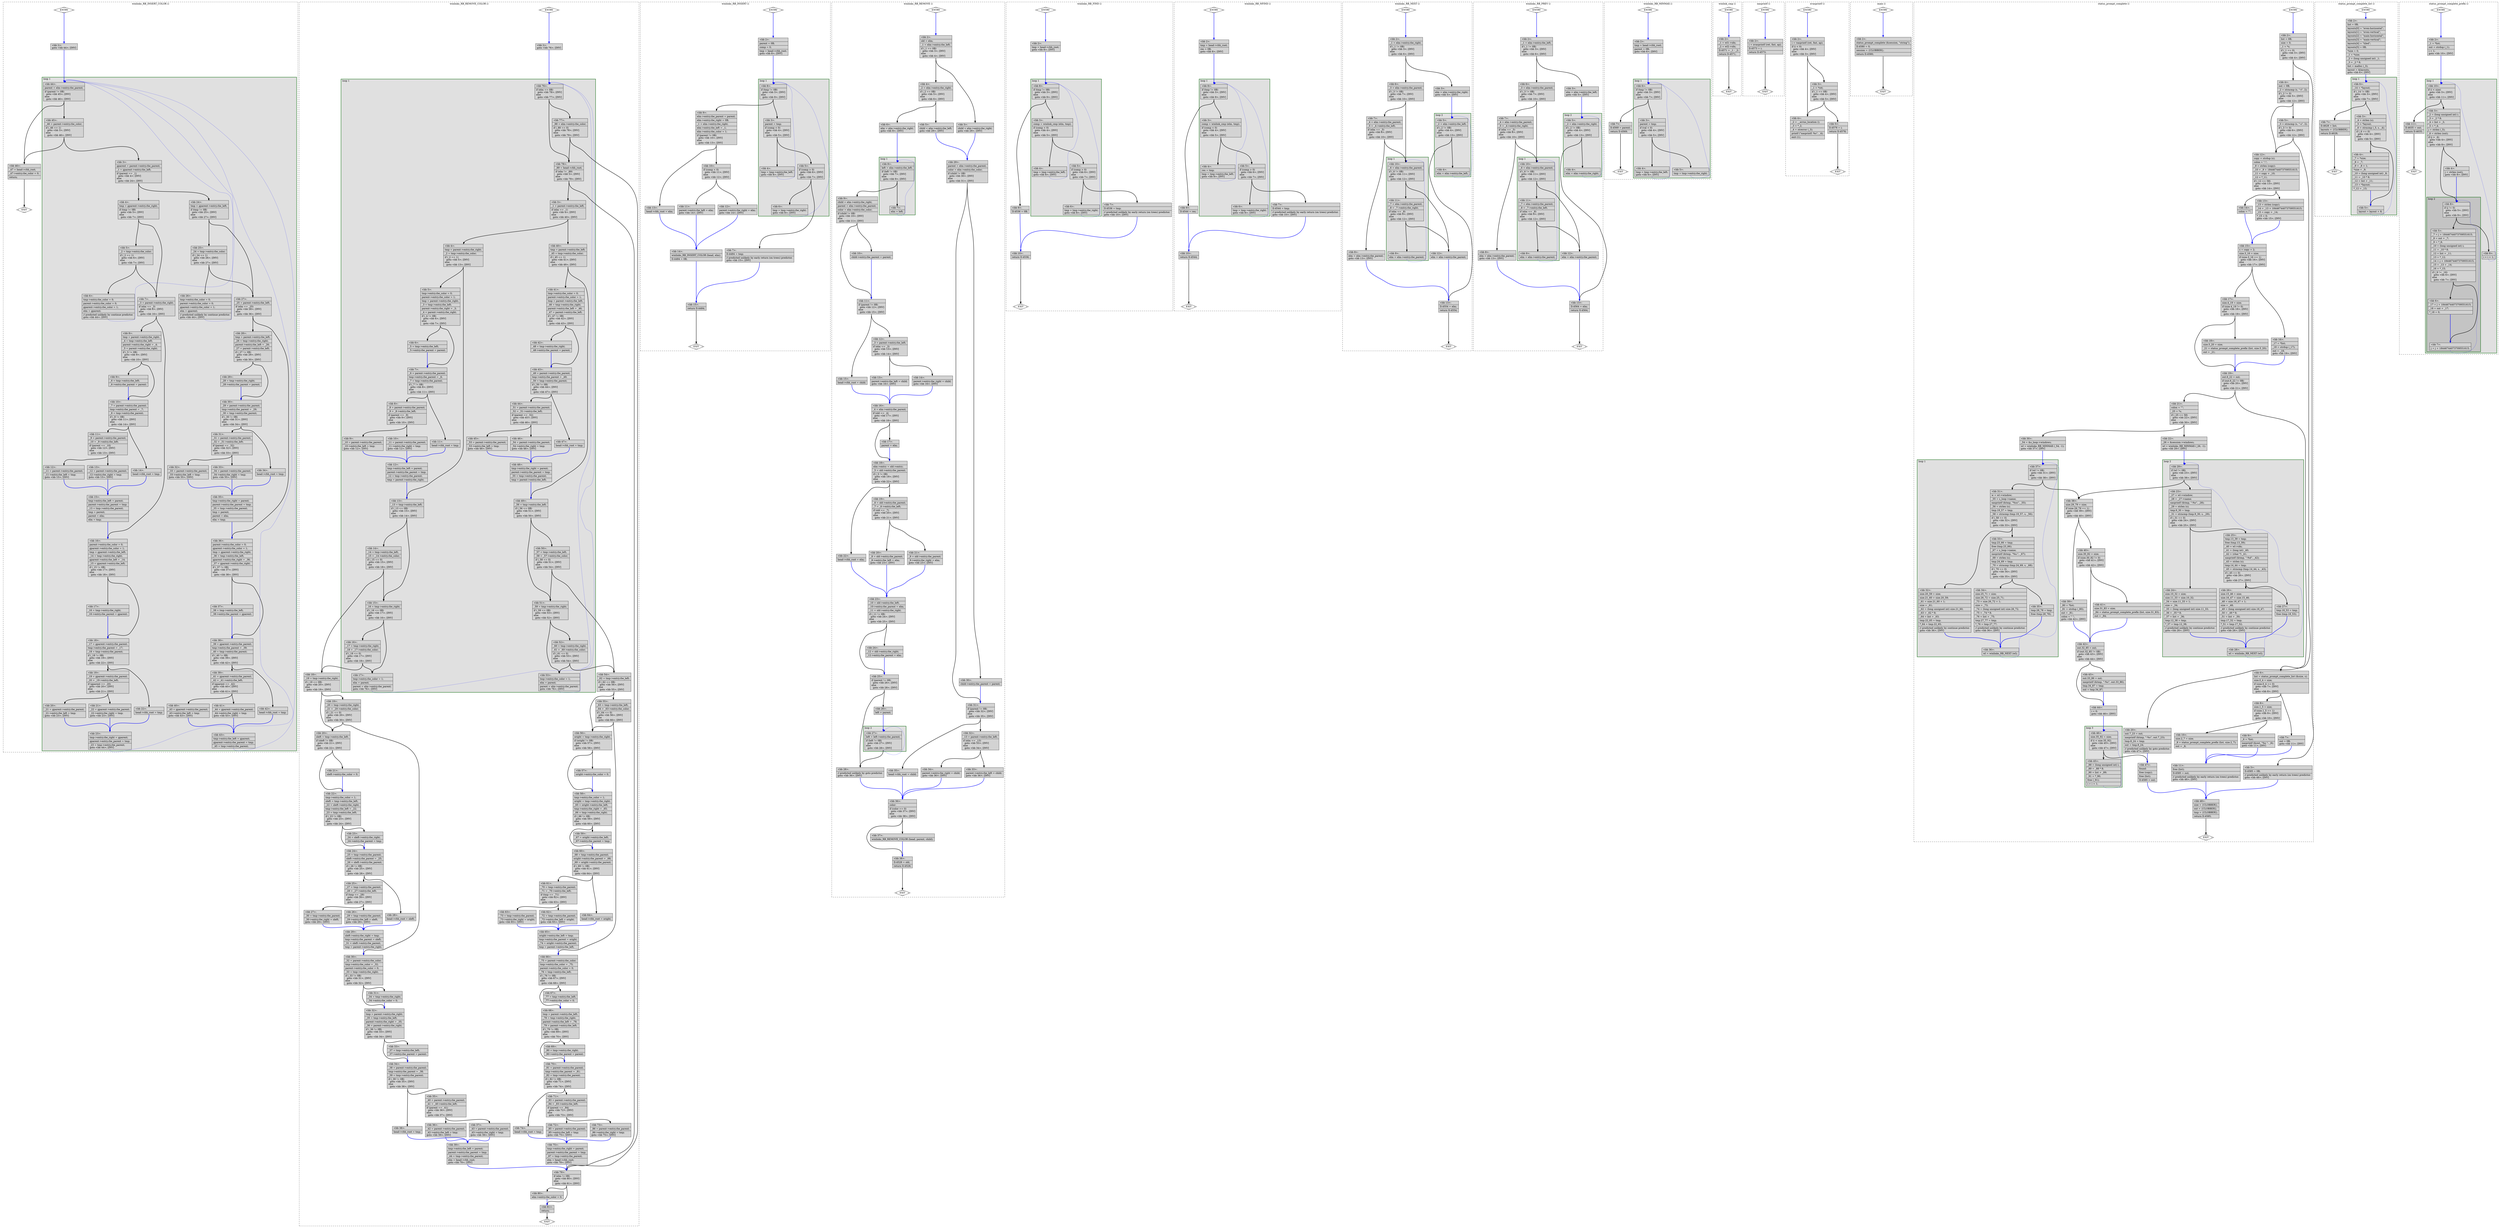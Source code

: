 digraph "test.o-tmux_leak_2.c.015t.cfg" {
overlap=false;
subgraph "cluster_winlinks_RB_INSERT_COLOR" {
	style="dashed";
	color="black";
	label="winlinks_RB_INSERT_COLOR ()";
	subgraph cluster_22_1 {
	style="filled";
	color="darkgreen";
	fillcolor="grey88";
	label="loop 1";
	labeljust=l;
	penwidth=2;
	fn_22_basic_block_44 [shape=record,style=filled,fillcolor=lightgrey,label="{\<bb\ 44\>:\l\
|parent\ =\ elm-\>entry.rbe_parent;\l\
|if\ (parent\ !=\ 0B)\l\
\ \ goto\ \<bb\ 45\>;\ [INV]\l\
else\l\
\ \ goto\ \<bb\ 46\>;\ [INV]\l\
}"];

	fn_22_basic_block_45 [shape=record,style=filled,fillcolor=lightgrey,label="{\<bb\ 45\>:\l\
|_46\ =\ parent-\>entry.rbe_color;\l\
|if\ (_46\ ==\ 1)\l\
\ \ goto\ \<bb\ 3\>;\ [INV]\l\
else\l\
\ \ goto\ \<bb\ 46\>;\ [INV]\l\
}"];

	fn_22_basic_block_3 [shape=record,style=filled,fillcolor=lightgrey,label="{\<bb\ 3\>:\l\
|gparent\ =\ parent-\>entry.rbe_parent;\l\
|_1\ =\ gparent-\>entry.rbe_left;\l\
|if\ (parent\ ==\ _1)\l\
\ \ goto\ \<bb\ 4\>;\ [INV]\l\
else\l\
\ \ goto\ \<bb\ 24\>;\ [INV]\l\
}"];

	fn_22_basic_block_4 [shape=record,style=filled,fillcolor=lightgrey,label="{\<bb\ 4\>:\l\
|tmp\ =\ gparent-\>entry.rbe_right;\l\
|if\ (tmp\ !=\ 0B)\l\
\ \ goto\ \<bb\ 5\>;\ [INV]\l\
else\l\
\ \ goto\ \<bb\ 7\>;\ [INV]\l\
}"];

	fn_22_basic_block_24 [shape=record,style=filled,fillcolor=lightgrey,label="{\<bb\ 24\>:\l\
|tmp\ =\ gparent-\>entry.rbe_left;\l\
|if\ (tmp\ !=\ 0B)\l\
\ \ goto\ \<bb\ 25\>;\ [INV]\l\
else\l\
\ \ goto\ \<bb\ 27\>;\ [INV]\l\
}"];

	fn_22_basic_block_5 [shape=record,style=filled,fillcolor=lightgrey,label="{\<bb\ 5\>:\l\
|_2\ =\ tmp-\>entry.rbe_color;\l\
|if\ (_2\ ==\ 1)\l\
\ \ goto\ \<bb\ 6\>;\ [INV]\l\
else\l\
\ \ goto\ \<bb\ 7\>;\ [INV]\l\
}"];

	fn_22_basic_block_7 [shape=record,style=filled,fillcolor=lightgrey,label="{\<bb\ 7\>:\l\
|_3\ =\ parent-\>entry.rbe_right;\l\
|if\ (elm\ ==\ _3)\l\
\ \ goto\ \<bb\ 8\>;\ [INV]\l\
else\l\
\ \ goto\ \<bb\ 16\>;\ [INV]\l\
}"];

	fn_22_basic_block_25 [shape=record,style=filled,fillcolor=lightgrey,label="{\<bb\ 25\>:\l\
|_24\ =\ tmp-\>entry.rbe_color;\l\
|if\ (_24\ ==\ 1)\l\
\ \ goto\ \<bb\ 26\>;\ [INV]\l\
else\l\
\ \ goto\ \<bb\ 27\>;\ [INV]\l\
}"];

	fn_22_basic_block_27 [shape=record,style=filled,fillcolor=lightgrey,label="{\<bb\ 27\>:\l\
|_25\ =\ parent-\>entry.rbe_left;\l\
|if\ (elm\ ==\ _25)\l\
\ \ goto\ \<bb\ 28\>;\ [INV]\l\
else\l\
\ \ goto\ \<bb\ 36\>;\ [INV]\l\
}"];

	fn_22_basic_block_6 [shape=record,style=filled,fillcolor=lightgrey,label="{\<bb\ 6\>:\l\
|tmp-\>entry.rbe_color\ =\ 0;\l\
|parent-\>entry.rbe_color\ =\ 0;\l\
|gparent-\>entry.rbe_color\ =\ 1;\l\
|elm\ =\ gparent;\l\
|//\ predicted\ unlikely\ by\ continue\ predictor.\l\
goto\ \<bb\ 44\>;\ [INV]\l\
}"];

	fn_22_basic_block_8 [shape=record,style=filled,fillcolor=lightgrey,label="{\<bb\ 8\>:\l\
|tmp\ =\ parent-\>entry.rbe_right;\l\
|_4\ =\ tmp-\>entry.rbe_left;\l\
|parent-\>entry.rbe_right\ =\ _4;\l\
|_5\ =\ parent-\>entry.rbe_right;\l\
|if\ (_5\ !=\ 0B)\l\
\ \ goto\ \<bb\ 9\>;\ [INV]\l\
else\l\
\ \ goto\ \<bb\ 10\>;\ [INV]\l\
}"];

	fn_22_basic_block_16 [shape=record,style=filled,fillcolor=lightgrey,label="{\<bb\ 16\>:\l\
|parent-\>entry.rbe_color\ =\ 0;\l\
|gparent-\>entry.rbe_color\ =\ 1;\l\
|tmp\ =\ gparent-\>entry.rbe_left;\l\
|_14\ =\ tmp-\>entry.rbe_right;\l\
|gparent-\>entry.rbe_left\ =\ _14;\l\
|_15\ =\ gparent-\>entry.rbe_left;\l\
|if\ (_15\ !=\ 0B)\l\
\ \ goto\ \<bb\ 17\>;\ [INV]\l\
else\l\
\ \ goto\ \<bb\ 18\>;\ [INV]\l\
}"];

	fn_22_basic_block_26 [shape=record,style=filled,fillcolor=lightgrey,label="{\<bb\ 26\>:\l\
|tmp-\>entry.rbe_color\ =\ 0;\l\
|parent-\>entry.rbe_color\ =\ 0;\l\
|gparent-\>entry.rbe_color\ =\ 1;\l\
|elm\ =\ gparent;\l\
|//\ predicted\ unlikely\ by\ continue\ predictor.\l\
goto\ \<bb\ 44\>;\ [INV]\l\
}"];

	fn_22_basic_block_28 [shape=record,style=filled,fillcolor=lightgrey,label="{\<bb\ 28\>:\l\
|tmp\ =\ parent-\>entry.rbe_left;\l\
|_26\ =\ tmp-\>entry.rbe_right;\l\
|parent-\>entry.rbe_left\ =\ _26;\l\
|_27\ =\ parent-\>entry.rbe_left;\l\
|if\ (_27\ !=\ 0B)\l\
\ \ goto\ \<bb\ 29\>;\ [INV]\l\
else\l\
\ \ goto\ \<bb\ 30\>;\ [INV]\l\
}"];

	fn_22_basic_block_36 [shape=record,style=filled,fillcolor=lightgrey,label="{\<bb\ 36\>:\l\
|parent-\>entry.rbe_color\ =\ 0;\l\
|gparent-\>entry.rbe_color\ =\ 1;\l\
|tmp\ =\ gparent-\>entry.rbe_right;\l\
|_36\ =\ tmp-\>entry.rbe_left;\l\
|gparent-\>entry.rbe_right\ =\ _36;\l\
|_37\ =\ gparent-\>entry.rbe_right;\l\
|if\ (_37\ !=\ 0B)\l\
\ \ goto\ \<bb\ 37\>;\ [INV]\l\
else\l\
\ \ goto\ \<bb\ 38\>;\ [INV]\l\
}"];

	fn_22_basic_block_9 [shape=record,style=filled,fillcolor=lightgrey,label="{\<bb\ 9\>:\l\
|_6\ =\ tmp-\>entry.rbe_left;\l\
|_6-\>entry.rbe_parent\ =\ parent;\l\
}"];

	fn_22_basic_block_10 [shape=record,style=filled,fillcolor=lightgrey,label="{\<bb\ 10\>:\l\
|_7\ =\ parent-\>entry.rbe_parent;\l\
|tmp-\>entry.rbe_parent\ =\ _7;\l\
|_8\ =\ tmp-\>entry.rbe_parent;\l\
|if\ (_8\ !=\ 0B)\l\
\ \ goto\ \<bb\ 11\>;\ [INV]\l\
else\l\
\ \ goto\ \<bb\ 14\>;\ [INV]\l\
}"];

	fn_22_basic_block_17 [shape=record,style=filled,fillcolor=lightgrey,label="{\<bb\ 17\>:\l\
|_16\ =\ tmp-\>entry.rbe_right;\l\
|_16-\>entry.rbe_parent\ =\ gparent;\l\
}"];

	fn_22_basic_block_18 [shape=record,style=filled,fillcolor=lightgrey,label="{\<bb\ 18\>:\l\
|_17\ =\ gparent-\>entry.rbe_parent;\l\
|tmp-\>entry.rbe_parent\ =\ _17;\l\
|_18\ =\ tmp-\>entry.rbe_parent;\l\
|if\ (_18\ !=\ 0B)\l\
\ \ goto\ \<bb\ 19\>;\ [INV]\l\
else\l\
\ \ goto\ \<bb\ 22\>;\ [INV]\l\
}"];

	fn_22_basic_block_29 [shape=record,style=filled,fillcolor=lightgrey,label="{\<bb\ 29\>:\l\
|_28\ =\ tmp-\>entry.rbe_right;\l\
|_28-\>entry.rbe_parent\ =\ parent;\l\
}"];

	fn_22_basic_block_30 [shape=record,style=filled,fillcolor=lightgrey,label="{\<bb\ 30\>:\l\
|_29\ =\ parent-\>entry.rbe_parent;\l\
|tmp-\>entry.rbe_parent\ =\ _29;\l\
|_30\ =\ tmp-\>entry.rbe_parent;\l\
|if\ (_30\ !=\ 0B)\l\
\ \ goto\ \<bb\ 31\>;\ [INV]\l\
else\l\
\ \ goto\ \<bb\ 34\>;\ [INV]\l\
}"];

	fn_22_basic_block_37 [shape=record,style=filled,fillcolor=lightgrey,label="{\<bb\ 37\>:\l\
|_38\ =\ tmp-\>entry.rbe_left;\l\
|_38-\>entry.rbe_parent\ =\ gparent;\l\
}"];

	fn_22_basic_block_38 [shape=record,style=filled,fillcolor=lightgrey,label="{\<bb\ 38\>:\l\
|_39\ =\ gparent-\>entry.rbe_parent;\l\
|tmp-\>entry.rbe_parent\ =\ _39;\l\
|_40\ =\ tmp-\>entry.rbe_parent;\l\
|if\ (_40\ !=\ 0B)\l\
\ \ goto\ \<bb\ 39\>;\ [INV]\l\
else\l\
\ \ goto\ \<bb\ 42\>;\ [INV]\l\
}"];

	fn_22_basic_block_11 [shape=record,style=filled,fillcolor=lightgrey,label="{\<bb\ 11\>:\l\
|_9\ =\ parent-\>entry.rbe_parent;\l\
|_10\ =\ _9-\>entry.rbe_left;\l\
|if\ (parent\ ==\ _10)\l\
\ \ goto\ \<bb\ 12\>;\ [INV]\l\
else\l\
\ \ goto\ \<bb\ 13\>;\ [INV]\l\
}"];

	fn_22_basic_block_14 [shape=record,style=filled,fillcolor=lightgrey,label="{\<bb\ 14\>:\l\
|head-\>rbh_root\ =\ tmp;\l\
}"];

	fn_22_basic_block_19 [shape=record,style=filled,fillcolor=lightgrey,label="{\<bb\ 19\>:\l\
|_19\ =\ gparent-\>entry.rbe_parent;\l\
|_20\ =\ _19-\>entry.rbe_left;\l\
|if\ (gparent\ ==\ _20)\l\
\ \ goto\ \<bb\ 20\>;\ [INV]\l\
else\l\
\ \ goto\ \<bb\ 21\>;\ [INV]\l\
}"];

	fn_22_basic_block_22 [shape=record,style=filled,fillcolor=lightgrey,label="{\<bb\ 22\>:\l\
|head-\>rbh_root\ =\ tmp;\l\
}"];

	fn_22_basic_block_31 [shape=record,style=filled,fillcolor=lightgrey,label="{\<bb\ 31\>:\l\
|_31\ =\ parent-\>entry.rbe_parent;\l\
|_32\ =\ _31-\>entry.rbe_left;\l\
|if\ (parent\ ==\ _32)\l\
\ \ goto\ \<bb\ 32\>;\ [INV]\l\
else\l\
\ \ goto\ \<bb\ 33\>;\ [INV]\l\
}"];

	fn_22_basic_block_34 [shape=record,style=filled,fillcolor=lightgrey,label="{\<bb\ 34\>:\l\
|head-\>rbh_root\ =\ tmp;\l\
}"];

	fn_22_basic_block_39 [shape=record,style=filled,fillcolor=lightgrey,label="{\<bb\ 39\>:\l\
|_41\ =\ gparent-\>entry.rbe_parent;\l\
|_42\ =\ _41-\>entry.rbe_left;\l\
|if\ (gparent\ ==\ _42)\l\
\ \ goto\ \<bb\ 40\>;\ [INV]\l\
else\l\
\ \ goto\ \<bb\ 41\>;\ [INV]\l\
}"];

	fn_22_basic_block_42 [shape=record,style=filled,fillcolor=lightgrey,label="{\<bb\ 42\>:\l\
|head-\>rbh_root\ =\ tmp;\l\
}"];

	fn_22_basic_block_12 [shape=record,style=filled,fillcolor=lightgrey,label="{\<bb\ 12\>:\l\
|_11\ =\ parent-\>entry.rbe_parent;\l\
|_11-\>entry.rbe_left\ =\ tmp;\l\
goto\ \<bb\ 15\>;\ [INV]\l\
}"];

	fn_22_basic_block_13 [shape=record,style=filled,fillcolor=lightgrey,label="{\<bb\ 13\>:\l\
|_12\ =\ parent-\>entry.rbe_parent;\l\
|_12-\>entry.rbe_right\ =\ tmp;\l\
goto\ \<bb\ 15\>;\ [INV]\l\
}"];

	fn_22_basic_block_15 [shape=record,style=filled,fillcolor=lightgrey,label="{\<bb\ 15\>:\l\
|tmp-\>entry.rbe_left\ =\ parent;\l\
|parent-\>entry.rbe_parent\ =\ tmp;\l\
|_13\ =\ tmp-\>entry.rbe_parent;\l\
|tmp\ =\ parent;\l\
|parent\ =\ elm;\l\
|elm\ =\ tmp;\l\
}"];

	fn_22_basic_block_20 [shape=record,style=filled,fillcolor=lightgrey,label="{\<bb\ 20\>:\l\
|_21\ =\ gparent-\>entry.rbe_parent;\l\
|_21-\>entry.rbe_left\ =\ tmp;\l\
goto\ \<bb\ 23\>;\ [INV]\l\
}"];

	fn_22_basic_block_21 [shape=record,style=filled,fillcolor=lightgrey,label="{\<bb\ 21\>:\l\
|_22\ =\ gparent-\>entry.rbe_parent;\l\
|_22-\>entry.rbe_right\ =\ tmp;\l\
goto\ \<bb\ 23\>;\ [INV]\l\
}"];

	fn_22_basic_block_23 [shape=record,style=filled,fillcolor=lightgrey,label="{\<bb\ 23\>:\l\
|tmp-\>entry.rbe_right\ =\ gparent;\l\
|gparent-\>entry.rbe_parent\ =\ tmp;\l\
|_23\ =\ tmp-\>entry.rbe_parent;\l\
goto\ \<bb\ 44\>;\ [INV]\l\
}"];

	fn_22_basic_block_32 [shape=record,style=filled,fillcolor=lightgrey,label="{\<bb\ 32\>:\l\
|_33\ =\ parent-\>entry.rbe_parent;\l\
|_33-\>entry.rbe_left\ =\ tmp;\l\
goto\ \<bb\ 35\>;\ [INV]\l\
}"];

	fn_22_basic_block_33 [shape=record,style=filled,fillcolor=lightgrey,label="{\<bb\ 33\>:\l\
|_34\ =\ parent-\>entry.rbe_parent;\l\
|_34-\>entry.rbe_right\ =\ tmp;\l\
goto\ \<bb\ 35\>;\ [INV]\l\
}"];

	fn_22_basic_block_35 [shape=record,style=filled,fillcolor=lightgrey,label="{\<bb\ 35\>:\l\
|tmp-\>entry.rbe_right\ =\ parent;\l\
|parent-\>entry.rbe_parent\ =\ tmp;\l\
|_35\ =\ tmp-\>entry.rbe_parent;\l\
|tmp\ =\ parent;\l\
|parent\ =\ elm;\l\
|elm\ =\ tmp;\l\
}"];

	fn_22_basic_block_40 [shape=record,style=filled,fillcolor=lightgrey,label="{\<bb\ 40\>:\l\
|_43\ =\ gparent-\>entry.rbe_parent;\l\
|_43-\>entry.rbe_left\ =\ tmp;\l\
goto\ \<bb\ 43\>;\ [INV]\l\
}"];

	fn_22_basic_block_41 [shape=record,style=filled,fillcolor=lightgrey,label="{\<bb\ 41\>:\l\
|_44\ =\ gparent-\>entry.rbe_parent;\l\
|_44-\>entry.rbe_right\ =\ tmp;\l\
goto\ \<bb\ 43\>;\ [INV]\l\
}"];

	fn_22_basic_block_43 [shape=record,style=filled,fillcolor=lightgrey,label="{\<bb\ 43\>:\l\
|tmp-\>entry.rbe_left\ =\ gparent;\l\
|gparent-\>entry.rbe_parent\ =\ tmp;\l\
|_45\ =\ tmp-\>entry.rbe_parent;\l\
}"];

	}
	fn_22_basic_block_0 [shape=Mdiamond,style=filled,fillcolor=white,label="ENTRY"];

	fn_22_basic_block_1 [shape=Mdiamond,style=filled,fillcolor=white,label="EXIT"];

	fn_22_basic_block_2 [shape=record,style=filled,fillcolor=lightgrey,label="{\<bb\ 2\>:\l\
goto\ \<bb\ 44\>;\ [INV]\l\
}"];

	fn_22_basic_block_46 [shape=record,style=filled,fillcolor=lightgrey,label="{\<bb\ 46\>:\l\
|_47\ =\ head-\>rbh_root;\l\
|_47-\>entry.rbe_color\ =\ 0;\l\
|return;\l\
}"];

	fn_22_basic_block_0:s -> fn_22_basic_block_2:n [style="solid,bold",color=blue,weight=100,constraint=true];
	fn_22_basic_block_2:s -> fn_22_basic_block_44:n [style="solid,bold",color=blue,weight=100,constraint=true];
	fn_22_basic_block_3:s -> fn_22_basic_block_4:n [style="solid,bold",color=black,weight=10,constraint=true];
	fn_22_basic_block_3:s -> fn_22_basic_block_24:n [style="solid,bold",color=black,weight=10,constraint=true];
	fn_22_basic_block_4:s -> fn_22_basic_block_5:n [style="solid,bold",color=black,weight=10,constraint=true];
	fn_22_basic_block_4:s -> fn_22_basic_block_7:n [style="solid,bold",color=black,weight=10,constraint=true];
	fn_22_basic_block_5:s -> fn_22_basic_block_6:n [style="solid,bold",color=black,weight=10,constraint=true];
	fn_22_basic_block_5:s -> fn_22_basic_block_7:n [style="solid,bold",color=black,weight=10,constraint=true];
	fn_22_basic_block_6:s -> fn_22_basic_block_44:n [style="dotted,bold",color=blue,weight=10,constraint=false];
	fn_22_basic_block_7:s -> fn_22_basic_block_8:n [style="solid,bold",color=black,weight=10,constraint=true];
	fn_22_basic_block_7:s -> fn_22_basic_block_16:n [style="solid,bold",color=black,weight=10,constraint=true];
	fn_22_basic_block_8:s -> fn_22_basic_block_9:n [style="solid,bold",color=black,weight=10,constraint=true];
	fn_22_basic_block_8:s -> fn_22_basic_block_10:n [style="solid,bold",color=black,weight=10,constraint=true];
	fn_22_basic_block_9:s -> fn_22_basic_block_10:n [style="solid,bold",color=blue,weight=100,constraint=true];
	fn_22_basic_block_10:s -> fn_22_basic_block_11:n [style="solid,bold",color=black,weight=10,constraint=true];
	fn_22_basic_block_10:s -> fn_22_basic_block_14:n [style="solid,bold",color=black,weight=10,constraint=true];
	fn_22_basic_block_11:s -> fn_22_basic_block_12:n [style="solid,bold",color=black,weight=10,constraint=true];
	fn_22_basic_block_11:s -> fn_22_basic_block_13:n [style="solid,bold",color=black,weight=10,constraint=true];
	fn_22_basic_block_12:s -> fn_22_basic_block_15:n [style="solid,bold",color=blue,weight=100,constraint=true];
	fn_22_basic_block_13:s -> fn_22_basic_block_15:n [style="solid,bold",color=blue,weight=100,constraint=true];
	fn_22_basic_block_14:s -> fn_22_basic_block_15:n [style="solid,bold",color=blue,weight=100,constraint=true];
	fn_22_basic_block_15:s -> fn_22_basic_block_16:n [style="solid,bold",color=blue,weight=100,constraint=true];
	fn_22_basic_block_16:s -> fn_22_basic_block_17:n [style="solid,bold",color=black,weight=10,constraint=true];
	fn_22_basic_block_16:s -> fn_22_basic_block_18:n [style="solid,bold",color=black,weight=10,constraint=true];
	fn_22_basic_block_17:s -> fn_22_basic_block_18:n [style="solid,bold",color=blue,weight=100,constraint=true];
	fn_22_basic_block_18:s -> fn_22_basic_block_19:n [style="solid,bold",color=black,weight=10,constraint=true];
	fn_22_basic_block_18:s -> fn_22_basic_block_22:n [style="solid,bold",color=black,weight=10,constraint=true];
	fn_22_basic_block_19:s -> fn_22_basic_block_20:n [style="solid,bold",color=black,weight=10,constraint=true];
	fn_22_basic_block_19:s -> fn_22_basic_block_21:n [style="solid,bold",color=black,weight=10,constraint=true];
	fn_22_basic_block_20:s -> fn_22_basic_block_23:n [style="solid,bold",color=blue,weight=100,constraint=true];
	fn_22_basic_block_21:s -> fn_22_basic_block_23:n [style="solid,bold",color=blue,weight=100,constraint=true];
	fn_22_basic_block_22:s -> fn_22_basic_block_23:n [style="solid,bold",color=blue,weight=100,constraint=true];
	fn_22_basic_block_23:s -> fn_22_basic_block_44:n [style="dotted,bold",color=blue,weight=10,constraint=false];
	fn_22_basic_block_24:s -> fn_22_basic_block_25:n [style="solid,bold",color=black,weight=10,constraint=true];
	fn_22_basic_block_24:s -> fn_22_basic_block_27:n [style="solid,bold",color=black,weight=10,constraint=true];
	fn_22_basic_block_25:s -> fn_22_basic_block_26:n [style="solid,bold",color=black,weight=10,constraint=true];
	fn_22_basic_block_25:s -> fn_22_basic_block_27:n [style="solid,bold",color=black,weight=10,constraint=true];
	fn_22_basic_block_26:s -> fn_22_basic_block_44:n [style="dotted,bold",color=blue,weight=10,constraint=false];
	fn_22_basic_block_27:s -> fn_22_basic_block_28:n [style="solid,bold",color=black,weight=10,constraint=true];
	fn_22_basic_block_27:s -> fn_22_basic_block_36:n [style="solid,bold",color=black,weight=10,constraint=true];
	fn_22_basic_block_28:s -> fn_22_basic_block_29:n [style="solid,bold",color=black,weight=10,constraint=true];
	fn_22_basic_block_28:s -> fn_22_basic_block_30:n [style="solid,bold",color=black,weight=10,constraint=true];
	fn_22_basic_block_29:s -> fn_22_basic_block_30:n [style="solid,bold",color=blue,weight=100,constraint=true];
	fn_22_basic_block_30:s -> fn_22_basic_block_31:n [style="solid,bold",color=black,weight=10,constraint=true];
	fn_22_basic_block_30:s -> fn_22_basic_block_34:n [style="solid,bold",color=black,weight=10,constraint=true];
	fn_22_basic_block_31:s -> fn_22_basic_block_32:n [style="solid,bold",color=black,weight=10,constraint=true];
	fn_22_basic_block_31:s -> fn_22_basic_block_33:n [style="solid,bold",color=black,weight=10,constraint=true];
	fn_22_basic_block_32:s -> fn_22_basic_block_35:n [style="solid,bold",color=blue,weight=100,constraint=true];
	fn_22_basic_block_33:s -> fn_22_basic_block_35:n [style="solid,bold",color=blue,weight=100,constraint=true];
	fn_22_basic_block_34:s -> fn_22_basic_block_35:n [style="solid,bold",color=blue,weight=100,constraint=true];
	fn_22_basic_block_35:s -> fn_22_basic_block_36:n [style="solid,bold",color=blue,weight=100,constraint=true];
	fn_22_basic_block_36:s -> fn_22_basic_block_37:n [style="solid,bold",color=black,weight=10,constraint=true];
	fn_22_basic_block_36:s -> fn_22_basic_block_38:n [style="solid,bold",color=black,weight=10,constraint=true];
	fn_22_basic_block_37:s -> fn_22_basic_block_38:n [style="solid,bold",color=blue,weight=100,constraint=true];
	fn_22_basic_block_38:s -> fn_22_basic_block_39:n [style="solid,bold",color=black,weight=10,constraint=true];
	fn_22_basic_block_38:s -> fn_22_basic_block_42:n [style="solid,bold",color=black,weight=10,constraint=true];
	fn_22_basic_block_39:s -> fn_22_basic_block_40:n [style="solid,bold",color=black,weight=10,constraint=true];
	fn_22_basic_block_39:s -> fn_22_basic_block_41:n [style="solid,bold",color=black,weight=10,constraint=true];
	fn_22_basic_block_40:s -> fn_22_basic_block_43:n [style="solid,bold",color=blue,weight=100,constraint=true];
	fn_22_basic_block_41:s -> fn_22_basic_block_43:n [style="solid,bold",color=blue,weight=100,constraint=true];
	fn_22_basic_block_42:s -> fn_22_basic_block_43:n [style="solid,bold",color=blue,weight=100,constraint=true];
	fn_22_basic_block_43:s -> fn_22_basic_block_44:n [style="dotted,bold",color=blue,weight=10,constraint=false];
	fn_22_basic_block_44:s -> fn_22_basic_block_45:n [style="solid,bold",color=black,weight=10,constraint=true];
	fn_22_basic_block_44:s -> fn_22_basic_block_46:n [style="solid,bold",color=black,weight=10,constraint=true];
	fn_22_basic_block_45:s -> fn_22_basic_block_3:n [style="solid,bold",color=black,weight=10,constraint=true];
	fn_22_basic_block_45:s -> fn_22_basic_block_46:n [style="solid,bold",color=black,weight=10,constraint=true];
	fn_22_basic_block_46:s -> fn_22_basic_block_1:n [style="solid,bold",color=black,weight=10,constraint=true];
	fn_22_basic_block_0:s -> fn_22_basic_block_1:n [style="invis",constraint=true];
}
subgraph "cluster_winlinks_RB_REMOVE_COLOR" {
	style="dashed";
	color="black";
	label="winlinks_RB_REMOVE_COLOR ()";
	subgraph cluster_23_1 {
	style="filled";
	color="darkgreen";
	fillcolor="grey88";
	label="loop 1";
	labeljust=l;
	penwidth=2;
	fn_23_basic_block_76 [shape=record,style=filled,fillcolor=lightgrey,label="{\<bb\ 76\>:\l\
|if\ (elm\ ==\ 0B)\l\
\ \ goto\ \<bb\ 78\>;\ [INV]\l\
else\l\
\ \ goto\ \<bb\ 77\>;\ [INV]\l\
}"];

	fn_23_basic_block_78 [shape=record,style=filled,fillcolor=lightgrey,label="{\<bb\ 78\>:\l\
|_89\ =\ head-\>rbh_root;\l\
|if\ (elm\ !=\ _89)\l\
\ \ goto\ \<bb\ 3\>;\ [INV]\l\
else\l\
\ \ goto\ \<bb\ 79\>;\ [INV]\l\
}"];

	fn_23_basic_block_77 [shape=record,style=filled,fillcolor=lightgrey,label="{\<bb\ 77\>:\l\
|_88\ =\ elm-\>entry.rbe_color;\l\
|if\ (_88\ ==\ 0)\l\
\ \ goto\ \<bb\ 78\>;\ [INV]\l\
else\l\
\ \ goto\ \<bb\ 79\>;\ [INV]\l\
}"];

	fn_23_basic_block_3 [shape=record,style=filled,fillcolor=lightgrey,label="{\<bb\ 3\>:\l\
|_1\ =\ parent-\>entry.rbe_left;\l\
|if\ (elm\ ==\ _1)\l\
\ \ goto\ \<bb\ 4\>;\ [INV]\l\
else\l\
\ \ goto\ \<bb\ 40\>;\ [INV]\l\
}"];

	fn_23_basic_block_4 [shape=record,style=filled,fillcolor=lightgrey,label="{\<bb\ 4\>:\l\
|tmp\ =\ parent-\>entry.rbe_right;\l\
|_2\ =\ tmp-\>entry.rbe_color;\l\
|if\ (_2\ ==\ 1)\l\
\ \ goto\ \<bb\ 5\>;\ [INV]\l\
else\l\
\ \ goto\ \<bb\ 13\>;\ [INV]\l\
}"];

	fn_23_basic_block_40 [shape=record,style=filled,fillcolor=lightgrey,label="{\<bb\ 40\>:\l\
|tmp\ =\ parent-\>entry.rbe_left;\l\
|_45\ =\ tmp-\>entry.rbe_color;\l\
|if\ (_45\ ==\ 1)\l\
\ \ goto\ \<bb\ 41\>;\ [INV]\l\
else\l\
\ \ goto\ \<bb\ 49\>;\ [INV]\l\
}"];

	fn_23_basic_block_5 [shape=record,style=filled,fillcolor=lightgrey,label="{\<bb\ 5\>:\l\
|tmp-\>entry.rbe_color\ =\ 0;\l\
|parent-\>entry.rbe_color\ =\ 1;\l\
|tmp\ =\ parent-\>entry.rbe_right;\l\
|_3\ =\ tmp-\>entry.rbe_left;\l\
|parent-\>entry.rbe_right\ =\ _3;\l\
|_4\ =\ parent-\>entry.rbe_right;\l\
|if\ (_4\ !=\ 0B)\l\
\ \ goto\ \<bb\ 6\>;\ [INV]\l\
else\l\
\ \ goto\ \<bb\ 7\>;\ [INV]\l\
}"];

	fn_23_basic_block_13 [shape=record,style=filled,fillcolor=lightgrey,label="{\<bb\ 13\>:\l\
|_13\ =\ tmp-\>entry.rbe_left;\l\
|if\ (_13\ ==\ 0B)\l\
\ \ goto\ \<bb\ 15\>;\ [INV]\l\
else\l\
\ \ goto\ \<bb\ 14\>;\ [INV]\l\
}"];

	fn_23_basic_block_41 [shape=record,style=filled,fillcolor=lightgrey,label="{\<bb\ 41\>:\l\
|tmp-\>entry.rbe_color\ =\ 0;\l\
|parent-\>entry.rbe_color\ =\ 1;\l\
|tmp\ =\ parent-\>entry.rbe_left;\l\
|_46\ =\ tmp-\>entry.rbe_right;\l\
|parent-\>entry.rbe_left\ =\ _46;\l\
|_47\ =\ parent-\>entry.rbe_left;\l\
|if\ (_47\ !=\ 0B)\l\
\ \ goto\ \<bb\ 42\>;\ [INV]\l\
else\l\
\ \ goto\ \<bb\ 43\>;\ [INV]\l\
}"];

	fn_23_basic_block_49 [shape=record,style=filled,fillcolor=lightgrey,label="{\<bb\ 49\>:\l\
|_56\ =\ tmp-\>entry.rbe_left;\l\
|if\ (_56\ ==\ 0B)\l\
\ \ goto\ \<bb\ 51\>;\ [INV]\l\
else\l\
\ \ goto\ \<bb\ 50\>;\ [INV]\l\
}"];

	fn_23_basic_block_6 [shape=record,style=filled,fillcolor=lightgrey,label="{\<bb\ 6\>:\l\
|_5\ =\ tmp-\>entry.rbe_left;\l\
|_5-\>entry.rbe_parent\ =\ parent;\l\
}"];

	fn_23_basic_block_7 [shape=record,style=filled,fillcolor=lightgrey,label="{\<bb\ 7\>:\l\
|_6\ =\ parent-\>entry.rbe_parent;\l\
|tmp-\>entry.rbe_parent\ =\ _6;\l\
|_7\ =\ tmp-\>entry.rbe_parent;\l\
|if\ (_7\ !=\ 0B)\l\
\ \ goto\ \<bb\ 8\>;\ [INV]\l\
else\l\
\ \ goto\ \<bb\ 11\>;\ [INV]\l\
}"];

	fn_23_basic_block_15 [shape=record,style=filled,fillcolor=lightgrey,label="{\<bb\ 15\>:\l\
|_16\ =\ tmp-\>entry.rbe_right;\l\
|if\ (_16\ ==\ 0B)\l\
\ \ goto\ \<bb\ 17\>;\ [INV]\l\
else\l\
\ \ goto\ \<bb\ 16\>;\ [INV]\l\
}"];

	fn_23_basic_block_14 [shape=record,style=filled,fillcolor=lightgrey,label="{\<bb\ 14\>:\l\
|_14\ =\ tmp-\>entry.rbe_left;\l\
|_15\ =\ _14-\>entry.rbe_color;\l\
|if\ (_15\ ==\ 0)\l\
\ \ goto\ \<bb\ 15\>;\ [INV]\l\
else\l\
\ \ goto\ \<bb\ 18\>;\ [INV]\l\
}"];

	fn_23_basic_block_42 [shape=record,style=filled,fillcolor=lightgrey,label="{\<bb\ 42\>:\l\
|_48\ =\ tmp-\>entry.rbe_right;\l\
|_48-\>entry.rbe_parent\ =\ parent;\l\
}"];

	fn_23_basic_block_43 [shape=record,style=filled,fillcolor=lightgrey,label="{\<bb\ 43\>:\l\
|_49\ =\ parent-\>entry.rbe_parent;\l\
|tmp-\>entry.rbe_parent\ =\ _49;\l\
|_50\ =\ tmp-\>entry.rbe_parent;\l\
|if\ (_50\ !=\ 0B)\l\
\ \ goto\ \<bb\ 44\>;\ [INV]\l\
else\l\
\ \ goto\ \<bb\ 47\>;\ [INV]\l\
}"];

	fn_23_basic_block_51 [shape=record,style=filled,fillcolor=lightgrey,label="{\<bb\ 51\>:\l\
|_59\ =\ tmp-\>entry.rbe_right;\l\
|if\ (_59\ ==\ 0B)\l\
\ \ goto\ \<bb\ 53\>;\ [INV]\l\
else\l\
\ \ goto\ \<bb\ 52\>;\ [INV]\l\
}"];

	fn_23_basic_block_50 [shape=record,style=filled,fillcolor=lightgrey,label="{\<bb\ 50\>:\l\
|_57\ =\ tmp-\>entry.rbe_left;\l\
|_58\ =\ _57-\>entry.rbe_color;\l\
|if\ (_58\ ==\ 0)\l\
\ \ goto\ \<bb\ 51\>;\ [INV]\l\
else\l\
\ \ goto\ \<bb\ 54\>;\ [INV]\l\
}"];

	fn_23_basic_block_8 [shape=record,style=filled,fillcolor=lightgrey,label="{\<bb\ 8\>:\l\
|_8\ =\ parent-\>entry.rbe_parent;\l\
|_9\ =\ _8-\>entry.rbe_left;\l\
|if\ (parent\ ==\ _9)\l\
\ \ goto\ \<bb\ 9\>;\ [INV]\l\
else\l\
\ \ goto\ \<bb\ 10\>;\ [INV]\l\
}"];

	fn_23_basic_block_11 [shape=record,style=filled,fillcolor=lightgrey,label="{\<bb\ 11\>:\l\
|head-\>rbh_root\ =\ tmp;\l\
}"];

	fn_23_basic_block_17 [shape=record,style=filled,fillcolor=lightgrey,label="{\<bb\ 17\>:\l\
|tmp-\>entry.rbe_color\ =\ 1;\l\
|elm\ =\ parent;\l\
|parent\ =\ elm-\>entry.rbe_parent;\l\
goto\ \<bb\ 76\>;\ [INV]\l\
}"];

	fn_23_basic_block_16 [shape=record,style=filled,fillcolor=lightgrey,label="{\<bb\ 16\>:\l\
|_17\ =\ tmp-\>entry.rbe_right;\l\
|_18\ =\ _17-\>entry.rbe_color;\l\
|if\ (_18\ ==\ 0)\l\
\ \ goto\ \<bb\ 17\>;\ [INV]\l\
else\l\
\ \ goto\ \<bb\ 18\>;\ [INV]\l\
}"];

	fn_23_basic_block_44 [shape=record,style=filled,fillcolor=lightgrey,label="{\<bb\ 44\>:\l\
|_51\ =\ parent-\>entry.rbe_parent;\l\
|_52\ =\ _51-\>entry.rbe_left;\l\
|if\ (parent\ ==\ _52)\l\
\ \ goto\ \<bb\ 45\>;\ [INV]\l\
else\l\
\ \ goto\ \<bb\ 46\>;\ [INV]\l\
}"];

	fn_23_basic_block_47 [shape=record,style=filled,fillcolor=lightgrey,label="{\<bb\ 47\>:\l\
|head-\>rbh_root\ =\ tmp;\l\
}"];

	fn_23_basic_block_53 [shape=record,style=filled,fillcolor=lightgrey,label="{\<bb\ 53\>:\l\
|tmp-\>entry.rbe_color\ =\ 1;\l\
|elm\ =\ parent;\l\
|parent\ =\ elm-\>entry.rbe_parent;\l\
goto\ \<bb\ 76\>;\ [INV]\l\
}"];

	fn_23_basic_block_52 [shape=record,style=filled,fillcolor=lightgrey,label="{\<bb\ 52\>:\l\
|_60\ =\ tmp-\>entry.rbe_right;\l\
|_61\ =\ _60-\>entry.rbe_color;\l\
|if\ (_61\ ==\ 0)\l\
\ \ goto\ \<bb\ 53\>;\ [INV]\l\
else\l\
\ \ goto\ \<bb\ 54\>;\ [INV]\l\
}"];

	fn_23_basic_block_9 [shape=record,style=filled,fillcolor=lightgrey,label="{\<bb\ 9\>:\l\
|_10\ =\ parent-\>entry.rbe_parent;\l\
|_10-\>entry.rbe_left\ =\ tmp;\l\
goto\ \<bb\ 12\>;\ [INV]\l\
}"];

	fn_23_basic_block_10 [shape=record,style=filled,fillcolor=lightgrey,label="{\<bb\ 10\>:\l\
|_11\ =\ parent-\>entry.rbe_parent;\l\
|_11-\>entry.rbe_right\ =\ tmp;\l\
goto\ \<bb\ 12\>;\ [INV]\l\
}"];

	fn_23_basic_block_12 [shape=record,style=filled,fillcolor=lightgrey,label="{\<bb\ 12\>:\l\
|tmp-\>entry.rbe_left\ =\ parent;\l\
|parent-\>entry.rbe_parent\ =\ tmp;\l\
|_12\ =\ tmp-\>entry.rbe_parent;\l\
|tmp\ =\ parent-\>entry.rbe_right;\l\
}"];

	fn_23_basic_block_45 [shape=record,style=filled,fillcolor=lightgrey,label="{\<bb\ 45\>:\l\
|_53\ =\ parent-\>entry.rbe_parent;\l\
|_53-\>entry.rbe_left\ =\ tmp;\l\
goto\ \<bb\ 48\>;\ [INV]\l\
}"];

	fn_23_basic_block_46 [shape=record,style=filled,fillcolor=lightgrey,label="{\<bb\ 46\>:\l\
|_54\ =\ parent-\>entry.rbe_parent;\l\
|_54-\>entry.rbe_right\ =\ tmp;\l\
goto\ \<bb\ 48\>;\ [INV]\l\
}"];

	fn_23_basic_block_48 [shape=record,style=filled,fillcolor=lightgrey,label="{\<bb\ 48\>:\l\
|tmp-\>entry.rbe_right\ =\ parent;\l\
|parent-\>entry.rbe_parent\ =\ tmp;\l\
|_55\ =\ tmp-\>entry.rbe_parent;\l\
|tmp\ =\ parent-\>entry.rbe_left;\l\
}"];

	}
	fn_23_basic_block_0 [shape=Mdiamond,style=filled,fillcolor=white,label="ENTRY"];

	fn_23_basic_block_1 [shape=Mdiamond,style=filled,fillcolor=white,label="EXIT"];

	fn_23_basic_block_2 [shape=record,style=filled,fillcolor=lightgrey,label="{\<bb\ 2\>:\l\
goto\ \<bb\ 76\>;\ [INV]\l\
}"];

	fn_23_basic_block_18 [shape=record,style=filled,fillcolor=lightgrey,label="{\<bb\ 18\>:\l\
|_19\ =\ tmp-\>entry.rbe_right;\l\
|if\ (_19\ ==\ 0B)\l\
\ \ goto\ \<bb\ 20\>;\ [INV]\l\
else\l\
\ \ goto\ \<bb\ 19\>;\ [INV]\l\
}"];

	fn_23_basic_block_19 [shape=record,style=filled,fillcolor=lightgrey,label="{\<bb\ 19\>:\l\
|_20\ =\ tmp-\>entry.rbe_right;\l\
|_21\ =\ _20-\>entry.rbe_color;\l\
|if\ (_21\ ==\ 0)\l\
\ \ goto\ \<bb\ 20\>;\ [INV]\l\
else\l\
\ \ goto\ \<bb\ 30\>;\ [INV]\l\
}"];

	fn_23_basic_block_20 [shape=record,style=filled,fillcolor=lightgrey,label="{\<bb\ 20\>:\l\
|oleft\ =\ tmp-\>entry.rbe_left;\l\
|if\ (oleft\ !=\ 0B)\l\
\ \ goto\ \<bb\ 21\>;\ [INV]\l\
else\l\
\ \ goto\ \<bb\ 22\>;\ [INV]\l\
}"];

	fn_23_basic_block_21 [shape=record,style=filled,fillcolor=lightgrey,label="{\<bb\ 21\>:\l\
|oleft-\>entry.rbe_color\ =\ 0;\l\
}"];

	fn_23_basic_block_22 [shape=record,style=filled,fillcolor=lightgrey,label="{\<bb\ 22\>:\l\
|tmp-\>entry.rbe_color\ =\ 1;\l\
|oleft\ =\ tmp-\>entry.rbe_left;\l\
|_22\ =\ oleft-\>entry.rbe_right;\l\
|tmp-\>entry.rbe_left\ =\ _22;\l\
|_23\ =\ tmp-\>entry.rbe_left;\l\
|if\ (_23\ !=\ 0B)\l\
\ \ goto\ \<bb\ 23\>;\ [INV]\l\
else\l\
\ \ goto\ \<bb\ 24\>;\ [INV]\l\
}"];

	fn_23_basic_block_23 [shape=record,style=filled,fillcolor=lightgrey,label="{\<bb\ 23\>:\l\
|_24\ =\ oleft-\>entry.rbe_right;\l\
|_24-\>entry.rbe_parent\ =\ tmp;\l\
}"];

	fn_23_basic_block_24 [shape=record,style=filled,fillcolor=lightgrey,label="{\<bb\ 24\>:\l\
|_25\ =\ tmp-\>entry.rbe_parent;\l\
|oleft-\>entry.rbe_parent\ =\ _25;\l\
|_26\ =\ oleft-\>entry.rbe_parent;\l\
|if\ (_26\ !=\ 0B)\l\
\ \ goto\ \<bb\ 25\>;\ [INV]\l\
else\l\
\ \ goto\ \<bb\ 28\>;\ [INV]\l\
}"];

	fn_23_basic_block_25 [shape=record,style=filled,fillcolor=lightgrey,label="{\<bb\ 25\>:\l\
|_27\ =\ tmp-\>entry.rbe_parent;\l\
|_28\ =\ _27-\>entry.rbe_left;\l\
|if\ (tmp\ ==\ _28)\l\
\ \ goto\ \<bb\ 26\>;\ [INV]\l\
else\l\
\ \ goto\ \<bb\ 27\>;\ [INV]\l\
}"];

	fn_23_basic_block_26 [shape=record,style=filled,fillcolor=lightgrey,label="{\<bb\ 26\>:\l\
|_29\ =\ tmp-\>entry.rbe_parent;\l\
|_29-\>entry.rbe_left\ =\ oleft;\l\
goto\ \<bb\ 29\>;\ [INV]\l\
}"];

	fn_23_basic_block_27 [shape=record,style=filled,fillcolor=lightgrey,label="{\<bb\ 27\>:\l\
|_30\ =\ tmp-\>entry.rbe_parent;\l\
|_30-\>entry.rbe_right\ =\ oleft;\l\
goto\ \<bb\ 29\>;\ [INV]\l\
}"];

	fn_23_basic_block_28 [shape=record,style=filled,fillcolor=lightgrey,label="{\<bb\ 28\>:\l\
|head-\>rbh_root\ =\ oleft;\l\
}"];

	fn_23_basic_block_29 [shape=record,style=filled,fillcolor=lightgrey,label="{\<bb\ 29\>:\l\
|oleft-\>entry.rbe_right\ =\ tmp;\l\
|tmp-\>entry.rbe_parent\ =\ oleft;\l\
|_31\ =\ oleft-\>entry.rbe_parent;\l\
|tmp\ =\ parent-\>entry.rbe_right;\l\
}"];

	fn_23_basic_block_30 [shape=record,style=filled,fillcolor=lightgrey,label="{\<bb\ 30\>:\l\
|_32\ =\ parent-\>entry.rbe_color;\l\
|tmp-\>entry.rbe_color\ =\ _32;\l\
|parent-\>entry.rbe_color\ =\ 0;\l\
|_33\ =\ tmp-\>entry.rbe_right;\l\
|if\ (_33\ !=\ 0B)\l\
\ \ goto\ \<bb\ 31\>;\ [INV]\l\
else\l\
\ \ goto\ \<bb\ 32\>;\ [INV]\l\
}"];

	fn_23_basic_block_31 [shape=record,style=filled,fillcolor=lightgrey,label="{\<bb\ 31\>:\l\
|_34\ =\ tmp-\>entry.rbe_right;\l\
|_34-\>entry.rbe_color\ =\ 0;\l\
}"];

	fn_23_basic_block_32 [shape=record,style=filled,fillcolor=lightgrey,label="{\<bb\ 32\>:\l\
|tmp\ =\ parent-\>entry.rbe_right;\l\
|_35\ =\ tmp-\>entry.rbe_left;\l\
|parent-\>entry.rbe_right\ =\ _35;\l\
|_36\ =\ parent-\>entry.rbe_right;\l\
|if\ (_36\ !=\ 0B)\l\
\ \ goto\ \<bb\ 33\>;\ [INV]\l\
else\l\
\ \ goto\ \<bb\ 34\>;\ [INV]\l\
}"];

	fn_23_basic_block_33 [shape=record,style=filled,fillcolor=lightgrey,label="{\<bb\ 33\>:\l\
|_37\ =\ tmp-\>entry.rbe_left;\l\
|_37-\>entry.rbe_parent\ =\ parent;\l\
}"];

	fn_23_basic_block_34 [shape=record,style=filled,fillcolor=lightgrey,label="{\<bb\ 34\>:\l\
|_38\ =\ parent-\>entry.rbe_parent;\l\
|tmp-\>entry.rbe_parent\ =\ _38;\l\
|_39\ =\ tmp-\>entry.rbe_parent;\l\
|if\ (_39\ !=\ 0B)\l\
\ \ goto\ \<bb\ 35\>;\ [INV]\l\
else\l\
\ \ goto\ \<bb\ 38\>;\ [INV]\l\
}"];

	fn_23_basic_block_35 [shape=record,style=filled,fillcolor=lightgrey,label="{\<bb\ 35\>:\l\
|_40\ =\ parent-\>entry.rbe_parent;\l\
|_41\ =\ _40-\>entry.rbe_left;\l\
|if\ (parent\ ==\ _41)\l\
\ \ goto\ \<bb\ 36\>;\ [INV]\l\
else\l\
\ \ goto\ \<bb\ 37\>;\ [INV]\l\
}"];

	fn_23_basic_block_36 [shape=record,style=filled,fillcolor=lightgrey,label="{\<bb\ 36\>:\l\
|_42\ =\ parent-\>entry.rbe_parent;\l\
|_42-\>entry.rbe_left\ =\ tmp;\l\
goto\ \<bb\ 39\>;\ [INV]\l\
}"];

	fn_23_basic_block_37 [shape=record,style=filled,fillcolor=lightgrey,label="{\<bb\ 37\>:\l\
|_43\ =\ parent-\>entry.rbe_parent;\l\
|_43-\>entry.rbe_right\ =\ tmp;\l\
goto\ \<bb\ 39\>;\ [INV]\l\
}"];

	fn_23_basic_block_38 [shape=record,style=filled,fillcolor=lightgrey,label="{\<bb\ 38\>:\l\
|head-\>rbh_root\ =\ tmp;\l\
}"];

	fn_23_basic_block_39 [shape=record,style=filled,fillcolor=lightgrey,label="{\<bb\ 39\>:\l\
|tmp-\>entry.rbe_left\ =\ parent;\l\
|parent-\>entry.rbe_parent\ =\ tmp;\l\
|_44\ =\ tmp-\>entry.rbe_parent;\l\
|elm\ =\ head-\>rbh_root;\l\
goto\ \<bb\ 79\>;\ [INV]\l\
}"];

	fn_23_basic_block_54 [shape=record,style=filled,fillcolor=lightgrey,label="{\<bb\ 54\>:\l\
|_62\ =\ tmp-\>entry.rbe_left;\l\
|if\ (_62\ ==\ 0B)\l\
\ \ goto\ \<bb\ 56\>;\ [INV]\l\
else\l\
\ \ goto\ \<bb\ 55\>;\ [INV]\l\
}"];

	fn_23_basic_block_55 [shape=record,style=filled,fillcolor=lightgrey,label="{\<bb\ 55\>:\l\
|_63\ =\ tmp-\>entry.rbe_left;\l\
|_64\ =\ _63-\>entry.rbe_color;\l\
|if\ (_64\ ==\ 0)\l\
\ \ goto\ \<bb\ 56\>;\ [INV]\l\
else\l\
\ \ goto\ \<bb\ 66\>;\ [INV]\l\
}"];

	fn_23_basic_block_56 [shape=record,style=filled,fillcolor=lightgrey,label="{\<bb\ 56\>:\l\
|oright\ =\ tmp-\>entry.rbe_right;\l\
|if\ (oright\ !=\ 0B)\l\
\ \ goto\ \<bb\ 57\>;\ [INV]\l\
else\l\
\ \ goto\ \<bb\ 58\>;\ [INV]\l\
}"];

	fn_23_basic_block_57 [shape=record,style=filled,fillcolor=lightgrey,label="{\<bb\ 57\>:\l\
|oright-\>entry.rbe_color\ =\ 0;\l\
}"];

	fn_23_basic_block_58 [shape=record,style=filled,fillcolor=lightgrey,label="{\<bb\ 58\>:\l\
|tmp-\>entry.rbe_color\ =\ 1;\l\
|oright\ =\ tmp-\>entry.rbe_right;\l\
|_65\ =\ oright-\>entry.rbe_left;\l\
|tmp-\>entry.rbe_right\ =\ _65;\l\
|_66\ =\ tmp-\>entry.rbe_right;\l\
|if\ (_66\ !=\ 0B)\l\
\ \ goto\ \<bb\ 59\>;\ [INV]\l\
else\l\
\ \ goto\ \<bb\ 60\>;\ [INV]\l\
}"];

	fn_23_basic_block_59 [shape=record,style=filled,fillcolor=lightgrey,label="{\<bb\ 59\>:\l\
|_67\ =\ oright-\>entry.rbe_left;\l\
|_67-\>entry.rbe_parent\ =\ tmp;\l\
}"];

	fn_23_basic_block_60 [shape=record,style=filled,fillcolor=lightgrey,label="{\<bb\ 60\>:\l\
|_68\ =\ tmp-\>entry.rbe_parent;\l\
|oright-\>entry.rbe_parent\ =\ _68;\l\
|_69\ =\ oright-\>entry.rbe_parent;\l\
|if\ (_69\ !=\ 0B)\l\
\ \ goto\ \<bb\ 61\>;\ [INV]\l\
else\l\
\ \ goto\ \<bb\ 64\>;\ [INV]\l\
}"];

	fn_23_basic_block_61 [shape=record,style=filled,fillcolor=lightgrey,label="{\<bb\ 61\>:\l\
|_70\ =\ tmp-\>entry.rbe_parent;\l\
|_71\ =\ _70-\>entry.rbe_left;\l\
|if\ (tmp\ ==\ _71)\l\
\ \ goto\ \<bb\ 62\>;\ [INV]\l\
else\l\
\ \ goto\ \<bb\ 63\>;\ [INV]\l\
}"];

	fn_23_basic_block_62 [shape=record,style=filled,fillcolor=lightgrey,label="{\<bb\ 62\>:\l\
|_72\ =\ tmp-\>entry.rbe_parent;\l\
|_72-\>entry.rbe_left\ =\ oright;\l\
goto\ \<bb\ 65\>;\ [INV]\l\
}"];

	fn_23_basic_block_63 [shape=record,style=filled,fillcolor=lightgrey,label="{\<bb\ 63\>:\l\
|_73\ =\ tmp-\>entry.rbe_parent;\l\
|_73-\>entry.rbe_right\ =\ oright;\l\
goto\ \<bb\ 65\>;\ [INV]\l\
}"];

	fn_23_basic_block_64 [shape=record,style=filled,fillcolor=lightgrey,label="{\<bb\ 64\>:\l\
|head-\>rbh_root\ =\ oright;\l\
}"];

	fn_23_basic_block_65 [shape=record,style=filled,fillcolor=lightgrey,label="{\<bb\ 65\>:\l\
|oright-\>entry.rbe_left\ =\ tmp;\l\
|tmp-\>entry.rbe_parent\ =\ oright;\l\
|_74\ =\ oright-\>entry.rbe_parent;\l\
|tmp\ =\ parent-\>entry.rbe_left;\l\
}"];

	fn_23_basic_block_66 [shape=record,style=filled,fillcolor=lightgrey,label="{\<bb\ 66\>:\l\
|_75\ =\ parent-\>entry.rbe_color;\l\
|tmp-\>entry.rbe_color\ =\ _75;\l\
|parent-\>entry.rbe_color\ =\ 0;\l\
|_76\ =\ tmp-\>entry.rbe_left;\l\
|if\ (_76\ !=\ 0B)\l\
\ \ goto\ \<bb\ 67\>;\ [INV]\l\
else\l\
\ \ goto\ \<bb\ 68\>;\ [INV]\l\
}"];

	fn_23_basic_block_67 [shape=record,style=filled,fillcolor=lightgrey,label="{\<bb\ 67\>:\l\
|_77\ =\ tmp-\>entry.rbe_left;\l\
|_77-\>entry.rbe_color\ =\ 0;\l\
}"];

	fn_23_basic_block_68 [shape=record,style=filled,fillcolor=lightgrey,label="{\<bb\ 68\>:\l\
|tmp\ =\ parent-\>entry.rbe_left;\l\
|_78\ =\ tmp-\>entry.rbe_right;\l\
|parent-\>entry.rbe_left\ =\ _78;\l\
|_79\ =\ parent-\>entry.rbe_left;\l\
|if\ (_79\ !=\ 0B)\l\
\ \ goto\ \<bb\ 69\>;\ [INV]\l\
else\l\
\ \ goto\ \<bb\ 70\>;\ [INV]\l\
}"];

	fn_23_basic_block_69 [shape=record,style=filled,fillcolor=lightgrey,label="{\<bb\ 69\>:\l\
|_80\ =\ tmp-\>entry.rbe_right;\l\
|_80-\>entry.rbe_parent\ =\ parent;\l\
}"];

	fn_23_basic_block_70 [shape=record,style=filled,fillcolor=lightgrey,label="{\<bb\ 70\>:\l\
|_81\ =\ parent-\>entry.rbe_parent;\l\
|tmp-\>entry.rbe_parent\ =\ _81;\l\
|_82\ =\ tmp-\>entry.rbe_parent;\l\
|if\ (_82\ !=\ 0B)\l\
\ \ goto\ \<bb\ 71\>;\ [INV]\l\
else\l\
\ \ goto\ \<bb\ 74\>;\ [INV]\l\
}"];

	fn_23_basic_block_71 [shape=record,style=filled,fillcolor=lightgrey,label="{\<bb\ 71\>:\l\
|_83\ =\ parent-\>entry.rbe_parent;\l\
|_84\ =\ _83-\>entry.rbe_left;\l\
|if\ (parent\ ==\ _84)\l\
\ \ goto\ \<bb\ 72\>;\ [INV]\l\
else\l\
\ \ goto\ \<bb\ 73\>;\ [INV]\l\
}"];

	fn_23_basic_block_72 [shape=record,style=filled,fillcolor=lightgrey,label="{\<bb\ 72\>:\l\
|_85\ =\ parent-\>entry.rbe_parent;\l\
|_85-\>entry.rbe_left\ =\ tmp;\l\
goto\ \<bb\ 75\>;\ [INV]\l\
}"];

	fn_23_basic_block_73 [shape=record,style=filled,fillcolor=lightgrey,label="{\<bb\ 73\>:\l\
|_86\ =\ parent-\>entry.rbe_parent;\l\
|_86-\>entry.rbe_right\ =\ tmp;\l\
goto\ \<bb\ 75\>;\ [INV]\l\
}"];

	fn_23_basic_block_74 [shape=record,style=filled,fillcolor=lightgrey,label="{\<bb\ 74\>:\l\
|head-\>rbh_root\ =\ tmp;\l\
}"];

	fn_23_basic_block_75 [shape=record,style=filled,fillcolor=lightgrey,label="{\<bb\ 75\>:\l\
|tmp-\>entry.rbe_right\ =\ parent;\l\
|parent-\>entry.rbe_parent\ =\ tmp;\l\
|_87\ =\ tmp-\>entry.rbe_parent;\l\
|elm\ =\ head-\>rbh_root;\l\
goto\ \<bb\ 79\>;\ [INV]\l\
}"];

	fn_23_basic_block_79 [shape=record,style=filled,fillcolor=lightgrey,label="{\<bb\ 79\>:\l\
|if\ (elm\ !=\ 0B)\l\
\ \ goto\ \<bb\ 80\>;\ [INV]\l\
else\l\
\ \ goto\ \<bb\ 81\>;\ [INV]\l\
}"];

	fn_23_basic_block_80 [shape=record,style=filled,fillcolor=lightgrey,label="{\<bb\ 80\>:\l\
|elm-\>entry.rbe_color\ =\ 0;\l\
}"];

	fn_23_basic_block_81 [shape=record,style=filled,fillcolor=lightgrey,label="{\<bb\ 81\>:\l\
|return;\l\
}"];

	fn_23_basic_block_0:s -> fn_23_basic_block_2:n [style="solid,bold",color=blue,weight=100,constraint=true];
	fn_23_basic_block_2:s -> fn_23_basic_block_76:n [style="solid,bold",color=blue,weight=100,constraint=true];
	fn_23_basic_block_3:s -> fn_23_basic_block_4:n [style="solid,bold",color=black,weight=10,constraint=true];
	fn_23_basic_block_3:s -> fn_23_basic_block_40:n [style="solid,bold",color=black,weight=10,constraint=true];
	fn_23_basic_block_4:s -> fn_23_basic_block_5:n [style="solid,bold",color=black,weight=10,constraint=true];
	fn_23_basic_block_4:s -> fn_23_basic_block_13:n [style="solid,bold",color=black,weight=10,constraint=true];
	fn_23_basic_block_5:s -> fn_23_basic_block_6:n [style="solid,bold",color=black,weight=10,constraint=true];
	fn_23_basic_block_5:s -> fn_23_basic_block_7:n [style="solid,bold",color=black,weight=10,constraint=true];
	fn_23_basic_block_6:s -> fn_23_basic_block_7:n [style="solid,bold",color=blue,weight=100,constraint=true];
	fn_23_basic_block_7:s -> fn_23_basic_block_8:n [style="solid,bold",color=black,weight=10,constraint=true];
	fn_23_basic_block_7:s -> fn_23_basic_block_11:n [style="solid,bold",color=black,weight=10,constraint=true];
	fn_23_basic_block_8:s -> fn_23_basic_block_9:n [style="solid,bold",color=black,weight=10,constraint=true];
	fn_23_basic_block_8:s -> fn_23_basic_block_10:n [style="solid,bold",color=black,weight=10,constraint=true];
	fn_23_basic_block_9:s -> fn_23_basic_block_12:n [style="solid,bold",color=blue,weight=100,constraint=true];
	fn_23_basic_block_10:s -> fn_23_basic_block_12:n [style="solid,bold",color=blue,weight=100,constraint=true];
	fn_23_basic_block_11:s -> fn_23_basic_block_12:n [style="solid,bold",color=blue,weight=100,constraint=true];
	fn_23_basic_block_12:s -> fn_23_basic_block_13:n [style="solid,bold",color=blue,weight=100,constraint=true];
	fn_23_basic_block_13:s -> fn_23_basic_block_15:n [style="solid,bold",color=black,weight=10,constraint=true];
	fn_23_basic_block_13:s -> fn_23_basic_block_14:n [style="solid,bold",color=black,weight=10,constraint=true];
	fn_23_basic_block_14:s -> fn_23_basic_block_15:n [style="solid,bold",color=black,weight=10,constraint=true];
	fn_23_basic_block_14:s -> fn_23_basic_block_18:n [style="solid,bold",color=black,weight=10,constraint=true];
	fn_23_basic_block_15:s -> fn_23_basic_block_17:n [style="solid,bold",color=black,weight=10,constraint=true];
	fn_23_basic_block_15:s -> fn_23_basic_block_16:n [style="solid,bold",color=black,weight=10,constraint=true];
	fn_23_basic_block_16:s -> fn_23_basic_block_17:n [style="solid,bold",color=black,weight=10,constraint=true];
	fn_23_basic_block_16:s -> fn_23_basic_block_18:n [style="solid,bold",color=black,weight=10,constraint=true];
	fn_23_basic_block_17:s -> fn_23_basic_block_76:n [style="dotted,bold",color=blue,weight=10,constraint=false];
	fn_23_basic_block_18:s -> fn_23_basic_block_20:n [style="solid,bold",color=black,weight=10,constraint=true];
	fn_23_basic_block_18:s -> fn_23_basic_block_19:n [style="solid,bold",color=black,weight=10,constraint=true];
	fn_23_basic_block_19:s -> fn_23_basic_block_20:n [style="solid,bold",color=black,weight=10,constraint=true];
	fn_23_basic_block_19:s -> fn_23_basic_block_30:n [style="solid,bold",color=black,weight=10,constraint=true];
	fn_23_basic_block_20:s -> fn_23_basic_block_21:n [style="solid,bold",color=black,weight=10,constraint=true];
	fn_23_basic_block_20:s -> fn_23_basic_block_22:n [style="solid,bold",color=black,weight=10,constraint=true];
	fn_23_basic_block_21:s -> fn_23_basic_block_22:n [style="solid,bold",color=blue,weight=100,constraint=true];
	fn_23_basic_block_22:s -> fn_23_basic_block_23:n [style="solid,bold",color=black,weight=10,constraint=true];
	fn_23_basic_block_22:s -> fn_23_basic_block_24:n [style="solid,bold",color=black,weight=10,constraint=true];
	fn_23_basic_block_23:s -> fn_23_basic_block_24:n [style="solid,bold",color=blue,weight=100,constraint=true];
	fn_23_basic_block_24:s -> fn_23_basic_block_25:n [style="solid,bold",color=black,weight=10,constraint=true];
	fn_23_basic_block_24:s -> fn_23_basic_block_28:n [style="solid,bold",color=black,weight=10,constraint=true];
	fn_23_basic_block_25:s -> fn_23_basic_block_26:n [style="solid,bold",color=black,weight=10,constraint=true];
	fn_23_basic_block_25:s -> fn_23_basic_block_27:n [style="solid,bold",color=black,weight=10,constraint=true];
	fn_23_basic_block_26:s -> fn_23_basic_block_29:n [style="solid,bold",color=blue,weight=100,constraint=true];
	fn_23_basic_block_27:s -> fn_23_basic_block_29:n [style="solid,bold",color=blue,weight=100,constraint=true];
	fn_23_basic_block_28:s -> fn_23_basic_block_29:n [style="solid,bold",color=blue,weight=100,constraint=true];
	fn_23_basic_block_29:s -> fn_23_basic_block_30:n [style="solid,bold",color=blue,weight=100,constraint=true];
	fn_23_basic_block_30:s -> fn_23_basic_block_31:n [style="solid,bold",color=black,weight=10,constraint=true];
	fn_23_basic_block_30:s -> fn_23_basic_block_32:n [style="solid,bold",color=black,weight=10,constraint=true];
	fn_23_basic_block_31:s -> fn_23_basic_block_32:n [style="solid,bold",color=blue,weight=100,constraint=true];
	fn_23_basic_block_32:s -> fn_23_basic_block_33:n [style="solid,bold",color=black,weight=10,constraint=true];
	fn_23_basic_block_32:s -> fn_23_basic_block_34:n [style="solid,bold",color=black,weight=10,constraint=true];
	fn_23_basic_block_33:s -> fn_23_basic_block_34:n [style="solid,bold",color=blue,weight=100,constraint=true];
	fn_23_basic_block_34:s -> fn_23_basic_block_35:n [style="solid,bold",color=black,weight=10,constraint=true];
	fn_23_basic_block_34:s -> fn_23_basic_block_38:n [style="solid,bold",color=black,weight=10,constraint=true];
	fn_23_basic_block_35:s -> fn_23_basic_block_36:n [style="solid,bold",color=black,weight=10,constraint=true];
	fn_23_basic_block_35:s -> fn_23_basic_block_37:n [style="solid,bold",color=black,weight=10,constraint=true];
	fn_23_basic_block_36:s -> fn_23_basic_block_39:n [style="solid,bold",color=blue,weight=100,constraint=true];
	fn_23_basic_block_37:s -> fn_23_basic_block_39:n [style="solid,bold",color=blue,weight=100,constraint=true];
	fn_23_basic_block_38:s -> fn_23_basic_block_39:n [style="solid,bold",color=blue,weight=100,constraint=true];
	fn_23_basic_block_39:s -> fn_23_basic_block_79:n [style="solid,bold",color=blue,weight=100,constraint=true];
	fn_23_basic_block_40:s -> fn_23_basic_block_41:n [style="solid,bold",color=black,weight=10,constraint=true];
	fn_23_basic_block_40:s -> fn_23_basic_block_49:n [style="solid,bold",color=black,weight=10,constraint=true];
	fn_23_basic_block_41:s -> fn_23_basic_block_42:n [style="solid,bold",color=black,weight=10,constraint=true];
	fn_23_basic_block_41:s -> fn_23_basic_block_43:n [style="solid,bold",color=black,weight=10,constraint=true];
	fn_23_basic_block_42:s -> fn_23_basic_block_43:n [style="solid,bold",color=blue,weight=100,constraint=true];
	fn_23_basic_block_43:s -> fn_23_basic_block_44:n [style="solid,bold",color=black,weight=10,constraint=true];
	fn_23_basic_block_43:s -> fn_23_basic_block_47:n [style="solid,bold",color=black,weight=10,constraint=true];
	fn_23_basic_block_44:s -> fn_23_basic_block_45:n [style="solid,bold",color=black,weight=10,constraint=true];
	fn_23_basic_block_44:s -> fn_23_basic_block_46:n [style="solid,bold",color=black,weight=10,constraint=true];
	fn_23_basic_block_45:s -> fn_23_basic_block_48:n [style="solid,bold",color=blue,weight=100,constraint=true];
	fn_23_basic_block_46:s -> fn_23_basic_block_48:n [style="solid,bold",color=blue,weight=100,constraint=true];
	fn_23_basic_block_47:s -> fn_23_basic_block_48:n [style="solid,bold",color=blue,weight=100,constraint=true];
	fn_23_basic_block_48:s -> fn_23_basic_block_49:n [style="solid,bold",color=blue,weight=100,constraint=true];
	fn_23_basic_block_49:s -> fn_23_basic_block_51:n [style="solid,bold",color=black,weight=10,constraint=true];
	fn_23_basic_block_49:s -> fn_23_basic_block_50:n [style="solid,bold",color=black,weight=10,constraint=true];
	fn_23_basic_block_50:s -> fn_23_basic_block_51:n [style="solid,bold",color=black,weight=10,constraint=true];
	fn_23_basic_block_50:s -> fn_23_basic_block_54:n [style="solid,bold",color=black,weight=10,constraint=true];
	fn_23_basic_block_51:s -> fn_23_basic_block_53:n [style="solid,bold",color=black,weight=10,constraint=true];
	fn_23_basic_block_51:s -> fn_23_basic_block_52:n [style="solid,bold",color=black,weight=10,constraint=true];
	fn_23_basic_block_52:s -> fn_23_basic_block_53:n [style="solid,bold",color=black,weight=10,constraint=true];
	fn_23_basic_block_52:s -> fn_23_basic_block_54:n [style="solid,bold",color=black,weight=10,constraint=true];
	fn_23_basic_block_53:s -> fn_23_basic_block_76:n [style="dotted,bold",color=blue,weight=10,constraint=false];
	fn_23_basic_block_54:s -> fn_23_basic_block_56:n [style="solid,bold",color=black,weight=10,constraint=true];
	fn_23_basic_block_54:s -> fn_23_basic_block_55:n [style="solid,bold",color=black,weight=10,constraint=true];
	fn_23_basic_block_55:s -> fn_23_basic_block_56:n [style="solid,bold",color=black,weight=10,constraint=true];
	fn_23_basic_block_55:s -> fn_23_basic_block_66:n [style="solid,bold",color=black,weight=10,constraint=true];
	fn_23_basic_block_56:s -> fn_23_basic_block_57:n [style="solid,bold",color=black,weight=10,constraint=true];
	fn_23_basic_block_56:s -> fn_23_basic_block_58:n [style="solid,bold",color=black,weight=10,constraint=true];
	fn_23_basic_block_57:s -> fn_23_basic_block_58:n [style="solid,bold",color=blue,weight=100,constraint=true];
	fn_23_basic_block_58:s -> fn_23_basic_block_59:n [style="solid,bold",color=black,weight=10,constraint=true];
	fn_23_basic_block_58:s -> fn_23_basic_block_60:n [style="solid,bold",color=black,weight=10,constraint=true];
	fn_23_basic_block_59:s -> fn_23_basic_block_60:n [style="solid,bold",color=blue,weight=100,constraint=true];
	fn_23_basic_block_60:s -> fn_23_basic_block_61:n [style="solid,bold",color=black,weight=10,constraint=true];
	fn_23_basic_block_60:s -> fn_23_basic_block_64:n [style="solid,bold",color=black,weight=10,constraint=true];
	fn_23_basic_block_61:s -> fn_23_basic_block_62:n [style="solid,bold",color=black,weight=10,constraint=true];
	fn_23_basic_block_61:s -> fn_23_basic_block_63:n [style="solid,bold",color=black,weight=10,constraint=true];
	fn_23_basic_block_62:s -> fn_23_basic_block_65:n [style="solid,bold",color=blue,weight=100,constraint=true];
	fn_23_basic_block_63:s -> fn_23_basic_block_65:n [style="solid,bold",color=blue,weight=100,constraint=true];
	fn_23_basic_block_64:s -> fn_23_basic_block_65:n [style="solid,bold",color=blue,weight=100,constraint=true];
	fn_23_basic_block_65:s -> fn_23_basic_block_66:n [style="solid,bold",color=blue,weight=100,constraint=true];
	fn_23_basic_block_66:s -> fn_23_basic_block_67:n [style="solid,bold",color=black,weight=10,constraint=true];
	fn_23_basic_block_66:s -> fn_23_basic_block_68:n [style="solid,bold",color=black,weight=10,constraint=true];
	fn_23_basic_block_67:s -> fn_23_basic_block_68:n [style="solid,bold",color=blue,weight=100,constraint=true];
	fn_23_basic_block_68:s -> fn_23_basic_block_69:n [style="solid,bold",color=black,weight=10,constraint=true];
	fn_23_basic_block_68:s -> fn_23_basic_block_70:n [style="solid,bold",color=black,weight=10,constraint=true];
	fn_23_basic_block_69:s -> fn_23_basic_block_70:n [style="solid,bold",color=blue,weight=100,constraint=true];
	fn_23_basic_block_70:s -> fn_23_basic_block_71:n [style="solid,bold",color=black,weight=10,constraint=true];
	fn_23_basic_block_70:s -> fn_23_basic_block_74:n [style="solid,bold",color=black,weight=10,constraint=true];
	fn_23_basic_block_71:s -> fn_23_basic_block_72:n [style="solid,bold",color=black,weight=10,constraint=true];
	fn_23_basic_block_71:s -> fn_23_basic_block_73:n [style="solid,bold",color=black,weight=10,constraint=true];
	fn_23_basic_block_72:s -> fn_23_basic_block_75:n [style="solid,bold",color=blue,weight=100,constraint=true];
	fn_23_basic_block_73:s -> fn_23_basic_block_75:n [style="solid,bold",color=blue,weight=100,constraint=true];
	fn_23_basic_block_74:s -> fn_23_basic_block_75:n [style="solid,bold",color=blue,weight=100,constraint=true];
	fn_23_basic_block_75:s -> fn_23_basic_block_79:n [style="solid,bold",color=blue,weight=100,constraint=true];
	fn_23_basic_block_76:s -> fn_23_basic_block_78:n [style="solid,bold",color=black,weight=10,constraint=true];
	fn_23_basic_block_76:s -> fn_23_basic_block_77:n [style="solid,bold",color=black,weight=10,constraint=true];
	fn_23_basic_block_77:s -> fn_23_basic_block_78:n [style="solid,bold",color=black,weight=10,constraint=true];
	fn_23_basic_block_77:s -> fn_23_basic_block_79:n [style="solid,bold",color=black,weight=10,constraint=true];
	fn_23_basic_block_78:s -> fn_23_basic_block_3:n [style="solid,bold",color=black,weight=10,constraint=true];
	fn_23_basic_block_78:s -> fn_23_basic_block_79:n [style="solid,bold",color=black,weight=10,constraint=true];
	fn_23_basic_block_79:s -> fn_23_basic_block_80:n [style="solid,bold",color=black,weight=10,constraint=true];
	fn_23_basic_block_79:s -> fn_23_basic_block_81:n [style="solid,bold",color=black,weight=10,constraint=true];
	fn_23_basic_block_80:s -> fn_23_basic_block_81:n [style="solid,bold",color=blue,weight=100,constraint=true];
	fn_23_basic_block_81:s -> fn_23_basic_block_1:n [style="solid,bold",color=black,weight=10,constraint=true];
	fn_23_basic_block_0:s -> fn_23_basic_block_1:n [style="invis",constraint=true];
}
subgraph "cluster_winlinks_RB_INSERT" {
	style="dashed";
	color="black";
	label="winlinks_RB_INSERT ()";
	subgraph cluster_24_1 {
	style="filled";
	color="darkgreen";
	fillcolor="grey88";
	label="loop 1";
	labeljust=l;
	penwidth=2;
	fn_24_basic_block_8 [shape=record,style=filled,fillcolor=lightgrey,label="{\<bb\ 8\>:\l\
|if\ (tmp\ !=\ 0B)\l\
\ \ goto\ \<bb\ 3\>;\ [INV]\l\
else\l\
\ \ goto\ \<bb\ 9\>;\ [INV]\l\
}"];

	fn_24_basic_block_3 [shape=record,style=filled,fillcolor=lightgrey,label="{\<bb\ 3\>:\l\
|parent\ =\ tmp;\l\
|if\ (comp\ \<\ 0)\l\
\ \ goto\ \<bb\ 4\>;\ [INV]\l\
else\l\
\ \ goto\ \<bb\ 5\>;\ [INV]\l\
}"];

	fn_24_basic_block_4 [shape=record,style=filled,fillcolor=lightgrey,label="{\<bb\ 4\>:\l\
|tmp\ =\ tmp-\>entry.rbe_left;\l\
goto\ \<bb\ 8\>;\ [INV]\l\
}"];

	fn_24_basic_block_5 [shape=record,style=filled,fillcolor=lightgrey,label="{\<bb\ 5\>:\l\
|if\ (comp\ \>\ 0)\l\
\ \ goto\ \<bb\ 6\>;\ [INV]\l\
else\l\
\ \ goto\ \<bb\ 7\>;\ [INV]\l\
}"];

	fn_24_basic_block_6 [shape=record,style=filled,fillcolor=lightgrey,label="{\<bb\ 6\>:\l\
|tmp\ =\ tmp-\>entry.rbe_right;\l\
goto\ \<bb\ 8\>;\ [INV]\l\
}"];

	}
	fn_24_basic_block_0 [shape=Mdiamond,style=filled,fillcolor=white,label="ENTRY"];

	fn_24_basic_block_1 [shape=Mdiamond,style=filled,fillcolor=white,label="EXIT"];

	fn_24_basic_block_2 [shape=record,style=filled,fillcolor=lightgrey,label="{\<bb\ 2\>:\l\
|parent\ =\ 0B;\l\
|comp\ =\ 0;\l\
|tmp\ =\ head-\>rbh_root;\l\
goto\ \<bb\ 8\>;\ [INV]\l\
}"];

	fn_24_basic_block_7 [shape=record,style=filled,fillcolor=lightgrey,label="{\<bb\ 7\>:\l\
|D.4484\ =\ tmp;\l\
|//\ predicted\ unlikely\ by\ early\ return\ (on\ trees)\ predictor.\l\
goto\ \<bb\ 15\>;\ [INV]\l\
}"];

	fn_24_basic_block_9 [shape=record,style=filled,fillcolor=lightgrey,label="{\<bb\ 9\>:\l\
|elm-\>entry.rbe_parent\ =\ parent;\l\
|elm-\>entry.rbe_right\ =\ 0B;\l\
|_1\ =\ elm-\>entry.rbe_right;\l\
|elm-\>entry.rbe_left\ =\ _1;\l\
|elm-\>entry.rbe_color\ =\ 1;\l\
|if\ (parent\ !=\ 0B)\l\
\ \ goto\ \<bb\ 10\>;\ [INV]\l\
else\l\
\ \ goto\ \<bb\ 13\>;\ [INV]\l\
}"];

	fn_24_basic_block_10 [shape=record,style=filled,fillcolor=lightgrey,label="{\<bb\ 10\>:\l\
|if\ (comp\ \<\ 0)\l\
\ \ goto\ \<bb\ 11\>;\ [INV]\l\
else\l\
\ \ goto\ \<bb\ 12\>;\ [INV]\l\
}"];

	fn_24_basic_block_11 [shape=record,style=filled,fillcolor=lightgrey,label="{\<bb\ 11\>:\l\
|parent-\>entry.rbe_left\ =\ elm;\l\
goto\ \<bb\ 14\>;\ [INV]\l\
}"];

	fn_24_basic_block_12 [shape=record,style=filled,fillcolor=lightgrey,label="{\<bb\ 12\>:\l\
|parent-\>entry.rbe_right\ =\ elm;\l\
goto\ \<bb\ 14\>;\ [INV]\l\
}"];

	fn_24_basic_block_13 [shape=record,style=filled,fillcolor=lightgrey,label="{\<bb\ 13\>:\l\
|head-\>rbh_root\ =\ elm;\l\
}"];

	fn_24_basic_block_14 [shape=record,style=filled,fillcolor=lightgrey,label="{\<bb\ 14\>:\l\
|winlinks_RB_INSERT_COLOR\ (head,\ elm);\l\
|D.4484\ =\ 0B;\l\
}"];

	fn_24_basic_block_15 [shape=record,style=filled,fillcolor=lightgrey,label="{\<bb\ 15\>:\l\
|return\ D.4484;\l\
}"];

	fn_24_basic_block_0:s -> fn_24_basic_block_2:n [style="solid,bold",color=blue,weight=100,constraint=true];
	fn_24_basic_block_2:s -> fn_24_basic_block_8:n [style="solid,bold",color=blue,weight=100,constraint=true];
	fn_24_basic_block_3:s -> fn_24_basic_block_4:n [style="solid,bold",color=black,weight=10,constraint=true];
	fn_24_basic_block_3:s -> fn_24_basic_block_5:n [style="solid,bold",color=black,weight=10,constraint=true];
	fn_24_basic_block_4:s -> fn_24_basic_block_8:n [style="dotted,bold",color=blue,weight=10,constraint=false];
	fn_24_basic_block_5:s -> fn_24_basic_block_6:n [style="solid,bold",color=black,weight=10,constraint=true];
	fn_24_basic_block_5:s -> fn_24_basic_block_7:n [style="solid,bold",color=black,weight=10,constraint=true];
	fn_24_basic_block_6:s -> fn_24_basic_block_8:n [style="dotted,bold",color=blue,weight=10,constraint=false];
	fn_24_basic_block_7:s -> fn_24_basic_block_15:n [style="solid,bold",color=blue,weight=100,constraint=true];
	fn_24_basic_block_8:s -> fn_24_basic_block_3:n [style="solid,bold",color=black,weight=10,constraint=true];
	fn_24_basic_block_8:s -> fn_24_basic_block_9:n [style="solid,bold",color=black,weight=10,constraint=true];
	fn_24_basic_block_9:s -> fn_24_basic_block_10:n [style="solid,bold",color=black,weight=10,constraint=true];
	fn_24_basic_block_9:s -> fn_24_basic_block_13:n [style="solid,bold",color=black,weight=10,constraint=true];
	fn_24_basic_block_10:s -> fn_24_basic_block_11:n [style="solid,bold",color=black,weight=10,constraint=true];
	fn_24_basic_block_10:s -> fn_24_basic_block_12:n [style="solid,bold",color=black,weight=10,constraint=true];
	fn_24_basic_block_11:s -> fn_24_basic_block_14:n [style="solid,bold",color=blue,weight=100,constraint=true];
	fn_24_basic_block_12:s -> fn_24_basic_block_14:n [style="solid,bold",color=blue,weight=100,constraint=true];
	fn_24_basic_block_13:s -> fn_24_basic_block_14:n [style="solid,bold",color=blue,weight=100,constraint=true];
	fn_24_basic_block_14:s -> fn_24_basic_block_15:n [style="solid,bold",color=blue,weight=100,constraint=true];
	fn_24_basic_block_15:s -> fn_24_basic_block_1:n [style="solid,bold",color=black,weight=10,constraint=true];
	fn_24_basic_block_0:s -> fn_24_basic_block_1:n [style="invis",constraint=true];
}
subgraph "cluster_winlinks_RB_REMOVE" {
	style="dashed";
	color="black";
	label="winlinks_RB_REMOVE ()";
	subgraph cluster_25_2 {
	style="filled";
	color="darkgreen";
	fillcolor="grey88";
	label="loop 2";
	labeljust=l;
	penwidth=2;
	fn_25_basic_block_27 [shape=record,style=filled,fillcolor=lightgrey,label="{\<bb\ 27\>:\l\
|left\ =\ left-\>entry.rbe_parent;\l\
|if\ (left\ !=\ 0B)\l\
\ \ goto\ \<bb\ 27\>;\ [INV]\l\
else\l\
\ \ goto\ \<bb\ 28\>;\ [INV]\l\
}"];

	}
	subgraph cluster_25_1 {
	style="filled";
	color="darkgreen";
	fillcolor="grey88";
	label="loop 1";
	labeljust=l;
	penwidth=2;
	fn_25_basic_block_8 [shape=record,style=filled,fillcolor=lightgrey,label="{\<bb\ 8\>:\l\
|left\ =\ elm-\>entry.rbe_left;\l\
|if\ (left\ !=\ 0B)\l\
\ \ goto\ \<bb\ 7\>;\ [INV]\l\
else\l\
\ \ goto\ \<bb\ 9\>;\ [INV]\l\
}"];

	fn_25_basic_block_7 [shape=record,style=filled,fillcolor=lightgrey,label="{\<bb\ 7\>:\l\
|elm\ =\ left;\l\
}"];

	}
	fn_25_basic_block_0 [shape=Mdiamond,style=filled,fillcolor=white,label="ENTRY"];

	fn_25_basic_block_1 [shape=Mdiamond,style=filled,fillcolor=white,label="EXIT"];

	fn_25_basic_block_2 [shape=record,style=filled,fillcolor=lightgrey,label="{\<bb\ 2\>:\l\
|old\ =\ elm;\l\
|_1\ =\ elm-\>entry.rbe_left;\l\
|if\ (_1\ ==\ 0B)\l\
\ \ goto\ \<bb\ 3\>;\ [INV]\l\
else\l\
\ \ goto\ \<bb\ 4\>;\ [INV]\l\
}"];

	fn_25_basic_block_3 [shape=record,style=filled,fillcolor=lightgrey,label="{\<bb\ 3\>:\l\
|child\ =\ elm-\>entry.rbe_right;\l\
goto\ \<bb\ 29\>;\ [INV]\l\
}"];

	fn_25_basic_block_4 [shape=record,style=filled,fillcolor=lightgrey,label="{\<bb\ 4\>:\l\
|_2\ =\ elm-\>entry.rbe_right;\l\
|if\ (_2\ ==\ 0B)\l\
\ \ goto\ \<bb\ 5\>;\ [INV]\l\
else\l\
\ \ goto\ \<bb\ 6\>;\ [INV]\l\
}"];

	fn_25_basic_block_5 [shape=record,style=filled,fillcolor=lightgrey,label="{\<bb\ 5\>:\l\
|child\ =\ elm-\>entry.rbe_left;\l\
goto\ \<bb\ 29\>;\ [INV]\l\
}"];

	fn_25_basic_block_6 [shape=record,style=filled,fillcolor=lightgrey,label="{\<bb\ 6\>:\l\
|elm\ =\ elm-\>entry.rbe_right;\l\
goto\ \<bb\ 8\>;\ [INV]\l\
}"];

	fn_25_basic_block_9 [shape=record,style=filled,fillcolor=lightgrey,label="{\<bb\ 9\>:\l\
|child\ =\ elm-\>entry.rbe_right;\l\
|parent\ =\ elm-\>entry.rbe_parent;\l\
|color\ =\ elm-\>entry.rbe_color;\l\
|if\ (child\ !=\ 0B)\l\
\ \ goto\ \<bb\ 10\>;\ [INV]\l\
else\l\
\ \ goto\ \<bb\ 11\>;\ [INV]\l\
}"];

	fn_25_basic_block_10 [shape=record,style=filled,fillcolor=lightgrey,label="{\<bb\ 10\>:\l\
|child-\>entry.rbe_parent\ =\ parent;\l\
}"];

	fn_25_basic_block_11 [shape=record,style=filled,fillcolor=lightgrey,label="{\<bb\ 11\>:\l\
|if\ (parent\ !=\ 0B)\l\
\ \ goto\ \<bb\ 12\>;\ [INV]\l\
else\l\
\ \ goto\ \<bb\ 15\>;\ [INV]\l\
}"];

	fn_25_basic_block_12 [shape=record,style=filled,fillcolor=lightgrey,label="{\<bb\ 12\>:\l\
|_3\ =\ parent-\>entry.rbe_left;\l\
|if\ (elm\ ==\ _3)\l\
\ \ goto\ \<bb\ 13\>;\ [INV]\l\
else\l\
\ \ goto\ \<bb\ 14\>;\ [INV]\l\
}"];

	fn_25_basic_block_13 [shape=record,style=filled,fillcolor=lightgrey,label="{\<bb\ 13\>:\l\
|parent-\>entry.rbe_left\ =\ child;\l\
goto\ \<bb\ 16\>;\ [INV]\l\
}"];

	fn_25_basic_block_14 [shape=record,style=filled,fillcolor=lightgrey,label="{\<bb\ 14\>:\l\
|parent-\>entry.rbe_right\ =\ child;\l\
goto\ \<bb\ 16\>;\ [INV]\l\
}"];

	fn_25_basic_block_15 [shape=record,style=filled,fillcolor=lightgrey,label="{\<bb\ 15\>:\l\
|head-\>rbh_root\ =\ child;\l\
}"];

	fn_25_basic_block_16 [shape=record,style=filled,fillcolor=lightgrey,label="{\<bb\ 16\>:\l\
|_4\ =\ elm-\>entry.rbe_parent;\l\
|if\ (old\ ==\ _4)\l\
\ \ goto\ \<bb\ 17\>;\ [INV]\l\
else\l\
\ \ goto\ \<bb\ 18\>;\ [INV]\l\
}"];

	fn_25_basic_block_17 [shape=record,style=filled,fillcolor=lightgrey,label="{\<bb\ 17\>:\l\
|parent\ =\ elm;\l\
}"];

	fn_25_basic_block_18 [shape=record,style=filled,fillcolor=lightgrey,label="{\<bb\ 18\>:\l\
|elm-\>entry\ =\ old-\>entry;\l\
|_5\ =\ old-\>entry.rbe_parent;\l\
|if\ (_5\ !=\ 0B)\l\
\ \ goto\ \<bb\ 19\>;\ [INV]\l\
else\l\
\ \ goto\ \<bb\ 22\>;\ [INV]\l\
}"];

	fn_25_basic_block_19 [shape=record,style=filled,fillcolor=lightgrey,label="{\<bb\ 19\>:\l\
|_6\ =\ old-\>entry.rbe_parent;\l\
|_7\ =\ _6-\>entry.rbe_left;\l\
|if\ (old\ ==\ _7)\l\
\ \ goto\ \<bb\ 20\>;\ [INV]\l\
else\l\
\ \ goto\ \<bb\ 21\>;\ [INV]\l\
}"];

	fn_25_basic_block_20 [shape=record,style=filled,fillcolor=lightgrey,label="{\<bb\ 20\>:\l\
|_8\ =\ old-\>entry.rbe_parent;\l\
|_8-\>entry.rbe_left\ =\ elm;\l\
goto\ \<bb\ 23\>;\ [INV]\l\
}"];

	fn_25_basic_block_21 [shape=record,style=filled,fillcolor=lightgrey,label="{\<bb\ 21\>:\l\
|_9\ =\ old-\>entry.rbe_parent;\l\
|_9-\>entry.rbe_right\ =\ elm;\l\
goto\ \<bb\ 23\>;\ [INV]\l\
}"];

	fn_25_basic_block_22 [shape=record,style=filled,fillcolor=lightgrey,label="{\<bb\ 22\>:\l\
|head-\>rbh_root\ =\ elm;\l\
}"];

	fn_25_basic_block_23 [shape=record,style=filled,fillcolor=lightgrey,label="{\<bb\ 23\>:\l\
|_10\ =\ old-\>entry.rbe_left;\l\
|_10-\>entry.rbe_parent\ =\ elm;\l\
|_11\ =\ old-\>entry.rbe_right;\l\
|if\ (_11\ !=\ 0B)\l\
\ \ goto\ \<bb\ 24\>;\ [INV]\l\
else\l\
\ \ goto\ \<bb\ 25\>;\ [INV]\l\
}"];

	fn_25_basic_block_24 [shape=record,style=filled,fillcolor=lightgrey,label="{\<bb\ 24\>:\l\
|_12\ =\ old-\>entry.rbe_right;\l\
|_12-\>entry.rbe_parent\ =\ elm;\l\
}"];

	fn_25_basic_block_25 [shape=record,style=filled,fillcolor=lightgrey,label="{\<bb\ 25\>:\l\
|if\ (parent\ !=\ 0B)\l\
\ \ goto\ \<bb\ 26\>;\ [INV]\l\
else\l\
\ \ goto\ \<bb\ 28\>;\ [INV]\l\
}"];

	fn_25_basic_block_26 [shape=record,style=filled,fillcolor=lightgrey,label="{\<bb\ 26\>:\l\
|left\ =\ parent;\l\
}"];

	fn_25_basic_block_28 [shape=record,style=filled,fillcolor=lightgrey,label="{\<bb\ 28\>:\l\
|//\ predicted\ unlikely\ by\ goto\ predictor.\l\
goto\ \<bb\ 36\>;\ [INV]\l\
}"];

	fn_25_basic_block_29 [shape=record,style=filled,fillcolor=lightgrey,label="{\<bb\ 29\>:\l\
|parent\ =\ elm-\>entry.rbe_parent;\l\
|color\ =\ elm-\>entry.rbe_color;\l\
|if\ (child\ !=\ 0B)\l\
\ \ goto\ \<bb\ 30\>;\ [INV]\l\
else\l\
\ \ goto\ \<bb\ 31\>;\ [INV]\l\
}"];

	fn_25_basic_block_30 [shape=record,style=filled,fillcolor=lightgrey,label="{\<bb\ 30\>:\l\
|child-\>entry.rbe_parent\ =\ parent;\l\
}"];

	fn_25_basic_block_31 [shape=record,style=filled,fillcolor=lightgrey,label="{\<bb\ 31\>:\l\
|if\ (parent\ !=\ 0B)\l\
\ \ goto\ \<bb\ 32\>;\ [INV]\l\
else\l\
\ \ goto\ \<bb\ 35\>;\ [INV]\l\
}"];

	fn_25_basic_block_32 [shape=record,style=filled,fillcolor=lightgrey,label="{\<bb\ 32\>:\l\
|_13\ =\ parent-\>entry.rbe_left;\l\
|if\ (elm\ ==\ _13)\l\
\ \ goto\ \<bb\ 33\>;\ [INV]\l\
else\l\
\ \ goto\ \<bb\ 34\>;\ [INV]\l\
}"];

	fn_25_basic_block_33 [shape=record,style=filled,fillcolor=lightgrey,label="{\<bb\ 33\>:\l\
|parent-\>entry.rbe_left\ =\ child;\l\
goto\ \<bb\ 36\>;\ [INV]\l\
}"];

	fn_25_basic_block_34 [shape=record,style=filled,fillcolor=lightgrey,label="{\<bb\ 34\>:\l\
|parent-\>entry.rbe_right\ =\ child;\l\
goto\ \<bb\ 36\>;\ [INV]\l\
}"];

	fn_25_basic_block_35 [shape=record,style=filled,fillcolor=lightgrey,label="{\<bb\ 35\>:\l\
|head-\>rbh_root\ =\ child;\l\
}"];

	fn_25_basic_block_36 [shape=record,style=filled,fillcolor=lightgrey,label="{\<bb\ 36\>:\l\
|color:\l\
|if\ (color\ ==\ 0)\l\
\ \ goto\ \<bb\ 37\>;\ [INV]\l\
else\l\
\ \ goto\ \<bb\ 38\>;\ [INV]\l\
}"];

	fn_25_basic_block_37 [shape=record,style=filled,fillcolor=lightgrey,label="{\<bb\ 37\>:\l\
|winlinks_RB_REMOVE_COLOR\ (head,\ parent,\ child);\l\
}"];

	fn_25_basic_block_38 [shape=record,style=filled,fillcolor=lightgrey,label="{\<bb\ 38\>:\l\
|D.4528\ =\ old;\l\
|return\ D.4528;\l\
}"];

	fn_25_basic_block_0:s -> fn_25_basic_block_2:n [style="solid,bold",color=blue,weight=100,constraint=true];
	fn_25_basic_block_2:s -> fn_25_basic_block_3:n [style="solid,bold",color=black,weight=10,constraint=true];
	fn_25_basic_block_2:s -> fn_25_basic_block_4:n [style="solid,bold",color=black,weight=10,constraint=true];
	fn_25_basic_block_3:s -> fn_25_basic_block_29:n [style="solid,bold",color=blue,weight=100,constraint=true];
	fn_25_basic_block_4:s -> fn_25_basic_block_5:n [style="solid,bold",color=black,weight=10,constraint=true];
	fn_25_basic_block_4:s -> fn_25_basic_block_6:n [style="solid,bold",color=black,weight=10,constraint=true];
	fn_25_basic_block_5:s -> fn_25_basic_block_29:n [style="solid,bold",color=blue,weight=100,constraint=true];
	fn_25_basic_block_6:s -> fn_25_basic_block_8:n [style="solid,bold",color=blue,weight=100,constraint=true];
	fn_25_basic_block_7:s -> fn_25_basic_block_8:n [style="dotted,bold",color=blue,weight=10,constraint=false];
	fn_25_basic_block_8:s -> fn_25_basic_block_7:n [style="solid,bold",color=black,weight=10,constraint=true];
	fn_25_basic_block_8:s -> fn_25_basic_block_9:n [style="solid,bold",color=black,weight=10,constraint=true];
	fn_25_basic_block_9:s -> fn_25_basic_block_10:n [style="solid,bold",color=black,weight=10,constraint=true];
	fn_25_basic_block_9:s -> fn_25_basic_block_11:n [style="solid,bold",color=black,weight=10,constraint=true];
	fn_25_basic_block_10:s -> fn_25_basic_block_11:n [style="solid,bold",color=blue,weight=100,constraint=true];
	fn_25_basic_block_11:s -> fn_25_basic_block_12:n [style="solid,bold",color=black,weight=10,constraint=true];
	fn_25_basic_block_11:s -> fn_25_basic_block_15:n [style="solid,bold",color=black,weight=10,constraint=true];
	fn_25_basic_block_12:s -> fn_25_basic_block_13:n [style="solid,bold",color=black,weight=10,constraint=true];
	fn_25_basic_block_12:s -> fn_25_basic_block_14:n [style="solid,bold",color=black,weight=10,constraint=true];
	fn_25_basic_block_13:s -> fn_25_basic_block_16:n [style="solid,bold",color=blue,weight=100,constraint=true];
	fn_25_basic_block_14:s -> fn_25_basic_block_16:n [style="solid,bold",color=blue,weight=100,constraint=true];
	fn_25_basic_block_15:s -> fn_25_basic_block_16:n [style="solid,bold",color=blue,weight=100,constraint=true];
	fn_25_basic_block_16:s -> fn_25_basic_block_17:n [style="solid,bold",color=black,weight=10,constraint=true];
	fn_25_basic_block_16:s -> fn_25_basic_block_18:n [style="solid,bold",color=black,weight=10,constraint=true];
	fn_25_basic_block_17:s -> fn_25_basic_block_18:n [style="solid,bold",color=blue,weight=100,constraint=true];
	fn_25_basic_block_18:s -> fn_25_basic_block_19:n [style="solid,bold",color=black,weight=10,constraint=true];
	fn_25_basic_block_18:s -> fn_25_basic_block_22:n [style="solid,bold",color=black,weight=10,constraint=true];
	fn_25_basic_block_19:s -> fn_25_basic_block_20:n [style="solid,bold",color=black,weight=10,constraint=true];
	fn_25_basic_block_19:s -> fn_25_basic_block_21:n [style="solid,bold",color=black,weight=10,constraint=true];
	fn_25_basic_block_20:s -> fn_25_basic_block_23:n [style="solid,bold",color=blue,weight=100,constraint=true];
	fn_25_basic_block_21:s -> fn_25_basic_block_23:n [style="solid,bold",color=blue,weight=100,constraint=true];
	fn_25_basic_block_22:s -> fn_25_basic_block_23:n [style="solid,bold",color=blue,weight=100,constraint=true];
	fn_25_basic_block_23:s -> fn_25_basic_block_24:n [style="solid,bold",color=black,weight=10,constraint=true];
	fn_25_basic_block_23:s -> fn_25_basic_block_25:n [style="solid,bold",color=black,weight=10,constraint=true];
	fn_25_basic_block_24:s -> fn_25_basic_block_25:n [style="solid,bold",color=blue,weight=100,constraint=true];
	fn_25_basic_block_25:s -> fn_25_basic_block_26:n [style="solid,bold",color=black,weight=10,constraint=true];
	fn_25_basic_block_25:s -> fn_25_basic_block_28:n [style="solid,bold",color=black,weight=10,constraint=true];
	fn_25_basic_block_26:s -> fn_25_basic_block_27:n [style="solid,bold",color=blue,weight=100,constraint=true];
	fn_25_basic_block_27:s -> fn_25_basic_block_27:n [style="dotted,bold",color=blue,weight=10,constraint=false];
	fn_25_basic_block_27:s -> fn_25_basic_block_28:n [style="solid,bold",color=black,weight=10,constraint=true];
	fn_25_basic_block_28:s -> fn_25_basic_block_36:n [style="solid,bold",color=blue,weight=100,constraint=true];
	fn_25_basic_block_29:s -> fn_25_basic_block_30:n [style="solid,bold",color=black,weight=10,constraint=true];
	fn_25_basic_block_29:s -> fn_25_basic_block_31:n [style="solid,bold",color=black,weight=10,constraint=true];
	fn_25_basic_block_30:s -> fn_25_basic_block_31:n [style="solid,bold",color=blue,weight=100,constraint=true];
	fn_25_basic_block_31:s -> fn_25_basic_block_32:n [style="solid,bold",color=black,weight=10,constraint=true];
	fn_25_basic_block_31:s -> fn_25_basic_block_35:n [style="solid,bold",color=black,weight=10,constraint=true];
	fn_25_basic_block_32:s -> fn_25_basic_block_33:n [style="solid,bold",color=black,weight=10,constraint=true];
	fn_25_basic_block_32:s -> fn_25_basic_block_34:n [style="solid,bold",color=black,weight=10,constraint=true];
	fn_25_basic_block_33:s -> fn_25_basic_block_36:n [style="solid,bold",color=blue,weight=100,constraint=true];
	fn_25_basic_block_34:s -> fn_25_basic_block_36:n [style="solid,bold",color=blue,weight=100,constraint=true];
	fn_25_basic_block_35:s -> fn_25_basic_block_36:n [style="solid,bold",color=blue,weight=100,constraint=true];
	fn_25_basic_block_36:s -> fn_25_basic_block_37:n [style="solid,bold",color=black,weight=10,constraint=true];
	fn_25_basic_block_36:s -> fn_25_basic_block_38:n [style="solid,bold",color=black,weight=10,constraint=true];
	fn_25_basic_block_37:s -> fn_25_basic_block_38:n [style="solid,bold",color=blue,weight=100,constraint=true];
	fn_25_basic_block_38:s -> fn_25_basic_block_1:n [style="solid,bold",color=black,weight=10,constraint=true];
	fn_25_basic_block_0:s -> fn_25_basic_block_1:n [style="invis",constraint=true];
}
subgraph "cluster_winlinks_RB_FIND" {
	style="dashed";
	color="black";
	label="winlinks_RB_FIND ()";
	subgraph cluster_26_1 {
	style="filled";
	color="darkgreen";
	fillcolor="grey88";
	label="loop 1";
	labeljust=l;
	penwidth=2;
	fn_26_basic_block_8 [shape=record,style=filled,fillcolor=lightgrey,label="{\<bb\ 8\>:\l\
|if\ (tmp\ !=\ 0B)\l\
\ \ goto\ \<bb\ 3\>;\ [INV]\l\
else\l\
\ \ goto\ \<bb\ 9\>;\ [INV]\l\
}"];

	fn_26_basic_block_3 [shape=record,style=filled,fillcolor=lightgrey,label="{\<bb\ 3\>:\l\
|comp\ =\ winlink_cmp\ (elm,\ tmp);\l\
|if\ (comp\ \<\ 0)\l\
\ \ goto\ \<bb\ 4\>;\ [INV]\l\
else\l\
\ \ goto\ \<bb\ 5\>;\ [INV]\l\
}"];

	fn_26_basic_block_4 [shape=record,style=filled,fillcolor=lightgrey,label="{\<bb\ 4\>:\l\
|tmp\ =\ tmp-\>entry.rbe_left;\l\
goto\ \<bb\ 8\>;\ [INV]\l\
}"];

	fn_26_basic_block_5 [shape=record,style=filled,fillcolor=lightgrey,label="{\<bb\ 5\>:\l\
|if\ (comp\ \>\ 0)\l\
\ \ goto\ \<bb\ 6\>;\ [INV]\l\
else\l\
\ \ goto\ \<bb\ 7\>;\ [INV]\l\
}"];

	fn_26_basic_block_6 [shape=record,style=filled,fillcolor=lightgrey,label="{\<bb\ 6\>:\l\
|tmp\ =\ tmp-\>entry.rbe_right;\l\
goto\ \<bb\ 8\>;\ [INV]\l\
}"];

	}
	fn_26_basic_block_0 [shape=Mdiamond,style=filled,fillcolor=white,label="ENTRY"];

	fn_26_basic_block_1 [shape=Mdiamond,style=filled,fillcolor=white,label="EXIT"];

	fn_26_basic_block_2 [shape=record,style=filled,fillcolor=lightgrey,label="{\<bb\ 2\>:\l\
|tmp\ =\ head-\>rbh_root;\l\
goto\ \<bb\ 8\>;\ [INV]\l\
}"];

	fn_26_basic_block_7 [shape=record,style=filled,fillcolor=lightgrey,label="{\<bb\ 7\>:\l\
|D.4536\ =\ tmp;\l\
|//\ predicted\ unlikely\ by\ early\ return\ (on\ trees)\ predictor.\l\
goto\ \<bb\ 10\>;\ [INV]\l\
}"];

	fn_26_basic_block_9 [shape=record,style=filled,fillcolor=lightgrey,label="{\<bb\ 9\>:\l\
|D.4536\ =\ 0B;\l\
}"];

	fn_26_basic_block_10 [shape=record,style=filled,fillcolor=lightgrey,label="{\<bb\ 10\>:\l\
|return\ D.4536;\l\
}"];

	fn_26_basic_block_0:s -> fn_26_basic_block_2:n [style="solid,bold",color=blue,weight=100,constraint=true];
	fn_26_basic_block_2:s -> fn_26_basic_block_8:n [style="solid,bold",color=blue,weight=100,constraint=true];
	fn_26_basic_block_3:s -> fn_26_basic_block_4:n [style="solid,bold",color=black,weight=10,constraint=true];
	fn_26_basic_block_3:s -> fn_26_basic_block_5:n [style="solid,bold",color=black,weight=10,constraint=true];
	fn_26_basic_block_4:s -> fn_26_basic_block_8:n [style="dotted,bold",color=blue,weight=10,constraint=false];
	fn_26_basic_block_5:s -> fn_26_basic_block_6:n [style="solid,bold",color=black,weight=10,constraint=true];
	fn_26_basic_block_5:s -> fn_26_basic_block_7:n [style="solid,bold",color=black,weight=10,constraint=true];
	fn_26_basic_block_6:s -> fn_26_basic_block_8:n [style="dotted,bold",color=blue,weight=10,constraint=false];
	fn_26_basic_block_7:s -> fn_26_basic_block_10:n [style="solid,bold",color=blue,weight=100,constraint=true];
	fn_26_basic_block_8:s -> fn_26_basic_block_3:n [style="solid,bold",color=black,weight=10,constraint=true];
	fn_26_basic_block_8:s -> fn_26_basic_block_9:n [style="solid,bold",color=black,weight=10,constraint=true];
	fn_26_basic_block_9:s -> fn_26_basic_block_10:n [style="solid,bold",color=blue,weight=100,constraint=true];
	fn_26_basic_block_10:s -> fn_26_basic_block_1:n [style="solid,bold",color=black,weight=10,constraint=true];
	fn_26_basic_block_0:s -> fn_26_basic_block_1:n [style="invis",constraint=true];
}
subgraph "cluster_winlinks_RB_NFIND" {
	style="dashed";
	color="black";
	label="winlinks_RB_NFIND ()";
	subgraph cluster_27_1 {
	style="filled";
	color="darkgreen";
	fillcolor="grey88";
	label="loop 1";
	labeljust=l;
	penwidth=2;
	fn_27_basic_block_8 [shape=record,style=filled,fillcolor=lightgrey,label="{\<bb\ 8\>:\l\
|if\ (tmp\ !=\ 0B)\l\
\ \ goto\ \<bb\ 3\>;\ [INV]\l\
else\l\
\ \ goto\ \<bb\ 9\>;\ [INV]\l\
}"];

	fn_27_basic_block_3 [shape=record,style=filled,fillcolor=lightgrey,label="{\<bb\ 3\>:\l\
|comp\ =\ winlink_cmp\ (elm,\ tmp);\l\
|if\ (comp\ \<\ 0)\l\
\ \ goto\ \<bb\ 4\>;\ [INV]\l\
else\l\
\ \ goto\ \<bb\ 5\>;\ [INV]\l\
}"];

	fn_27_basic_block_4 [shape=record,style=filled,fillcolor=lightgrey,label="{\<bb\ 4\>:\l\
|res\ =\ tmp;\l\
|tmp\ =\ tmp-\>entry.rbe_left;\l\
goto\ \<bb\ 8\>;\ [INV]\l\
}"];

	fn_27_basic_block_5 [shape=record,style=filled,fillcolor=lightgrey,label="{\<bb\ 5\>:\l\
|if\ (comp\ \>\ 0)\l\
\ \ goto\ \<bb\ 6\>;\ [INV]\l\
else\l\
\ \ goto\ \<bb\ 7\>;\ [INV]\l\
}"];

	fn_27_basic_block_6 [shape=record,style=filled,fillcolor=lightgrey,label="{\<bb\ 6\>:\l\
|tmp\ =\ tmp-\>entry.rbe_right;\l\
goto\ \<bb\ 8\>;\ [INV]\l\
}"];

	}
	fn_27_basic_block_0 [shape=Mdiamond,style=filled,fillcolor=white,label="ENTRY"];

	fn_27_basic_block_1 [shape=Mdiamond,style=filled,fillcolor=white,label="EXIT"];

	fn_27_basic_block_2 [shape=record,style=filled,fillcolor=lightgrey,label="{\<bb\ 2\>:\l\
|tmp\ =\ head-\>rbh_root;\l\
|res\ =\ 0B;\l\
goto\ \<bb\ 8\>;\ [INV]\l\
}"];

	fn_27_basic_block_7 [shape=record,style=filled,fillcolor=lightgrey,label="{\<bb\ 7\>:\l\
|D.4544\ =\ tmp;\l\
|//\ predicted\ unlikely\ by\ early\ return\ (on\ trees)\ predictor.\l\
goto\ \<bb\ 10\>;\ [INV]\l\
}"];

	fn_27_basic_block_9 [shape=record,style=filled,fillcolor=lightgrey,label="{\<bb\ 9\>:\l\
|D.4544\ =\ res;\l\
}"];

	fn_27_basic_block_10 [shape=record,style=filled,fillcolor=lightgrey,label="{\<bb\ 10\>:\l\
|return\ D.4544;\l\
}"];

	fn_27_basic_block_0:s -> fn_27_basic_block_2:n [style="solid,bold",color=blue,weight=100,constraint=true];
	fn_27_basic_block_2:s -> fn_27_basic_block_8:n [style="solid,bold",color=blue,weight=100,constraint=true];
	fn_27_basic_block_3:s -> fn_27_basic_block_4:n [style="solid,bold",color=black,weight=10,constraint=true];
	fn_27_basic_block_3:s -> fn_27_basic_block_5:n [style="solid,bold",color=black,weight=10,constraint=true];
	fn_27_basic_block_4:s -> fn_27_basic_block_8:n [style="dotted,bold",color=blue,weight=10,constraint=false];
	fn_27_basic_block_5:s -> fn_27_basic_block_6:n [style="solid,bold",color=black,weight=10,constraint=true];
	fn_27_basic_block_5:s -> fn_27_basic_block_7:n [style="solid,bold",color=black,weight=10,constraint=true];
	fn_27_basic_block_6:s -> fn_27_basic_block_8:n [style="dotted,bold",color=blue,weight=10,constraint=false];
	fn_27_basic_block_7:s -> fn_27_basic_block_10:n [style="solid,bold",color=blue,weight=100,constraint=true];
	fn_27_basic_block_8:s -> fn_27_basic_block_3:n [style="solid,bold",color=black,weight=10,constraint=true];
	fn_27_basic_block_8:s -> fn_27_basic_block_9:n [style="solid,bold",color=black,weight=10,constraint=true];
	fn_27_basic_block_9:s -> fn_27_basic_block_10:n [style="solid,bold",color=blue,weight=100,constraint=true];
	fn_27_basic_block_10:s -> fn_27_basic_block_1:n [style="solid,bold",color=black,weight=10,constraint=true];
	fn_27_basic_block_0:s -> fn_27_basic_block_1:n [style="invis",constraint=true];
}
subgraph "cluster_winlinks_RB_NEXT" {
	style="dashed";
	color="black";
	label="winlinks_RB_NEXT ()";
	subgraph cluster_28_2 {
	style="filled";
	color="darkgreen";
	fillcolor="grey88";
	label="loop 2";
	labeljust=l;
	penwidth=2;
	fn_28_basic_block_5 [shape=record,style=filled,fillcolor=lightgrey,label="{\<bb\ 5\>:\l\
|_2\ =\ elm-\>entry.rbe_left;\l\
|if\ (_2\ !=\ 0B)\l\
\ \ goto\ \<bb\ 4\>;\ [INV]\l\
else\l\
\ \ goto\ \<bb\ 13\>;\ [INV]\l\
}"];

	fn_28_basic_block_4 [shape=record,style=filled,fillcolor=lightgrey,label="{\<bb\ 4\>:\l\
|elm\ =\ elm-\>entry.rbe_left;\l\
}"];

	}
	subgraph cluster_28_1 {
	style="filled";
	color="darkgreen";
	fillcolor="grey88";
	label="loop 1";
	labeljust=l;
	penwidth=2;
	fn_28_basic_block_10 [shape=record,style=filled,fillcolor=lightgrey,label="{\<bb\ 10\>:\l\
|_6\ =\ elm-\>entry.rbe_parent;\l\
|if\ (_6\ !=\ 0B)\l\
\ \ goto\ \<bb\ 11\>;\ [INV]\l\
else\l\
\ \ goto\ \<bb\ 12\>;\ [INV]\l\
}"];

	fn_28_basic_block_11 [shape=record,style=filled,fillcolor=lightgrey,label="{\<bb\ 11\>:\l\
|_7\ =\ elm-\>entry.rbe_parent;\l\
|_8\ =\ _7-\>entry.rbe_right;\l\
|if\ (elm\ ==\ _8)\l\
\ \ goto\ \<bb\ 9\>;\ [INV]\l\
else\l\
\ \ goto\ \<bb\ 12\>;\ [INV]\l\
}"];

	fn_28_basic_block_9 [shape=record,style=filled,fillcolor=lightgrey,label="{\<bb\ 9\>:\l\
|elm\ =\ elm-\>entry.rbe_parent;\l\
}"];

	}
	fn_28_basic_block_0 [shape=Mdiamond,style=filled,fillcolor=white,label="ENTRY"];

	fn_28_basic_block_1 [shape=Mdiamond,style=filled,fillcolor=white,label="EXIT"];

	fn_28_basic_block_2 [shape=record,style=filled,fillcolor=lightgrey,label="{\<bb\ 2\>:\l\
|_1\ =\ elm-\>entry.rbe_right;\l\
|if\ (_1\ !=\ 0B)\l\
\ \ goto\ \<bb\ 3\>;\ [INV]\l\
else\l\
\ \ goto\ \<bb\ 6\>;\ [INV]\l\
}"];

	fn_28_basic_block_3 [shape=record,style=filled,fillcolor=lightgrey,label="{\<bb\ 3\>:\l\
|elm\ =\ elm-\>entry.rbe_right;\l\
goto\ \<bb\ 5\>;\ [INV]\l\
}"];

	fn_28_basic_block_6 [shape=record,style=filled,fillcolor=lightgrey,label="{\<bb\ 6\>:\l\
|_3\ =\ elm-\>entry.rbe_parent;\l\
|if\ (_3\ !=\ 0B)\l\
\ \ goto\ \<bb\ 7\>;\ [INV]\l\
else\l\
\ \ goto\ \<bb\ 10\>;\ [INV]\l\
}"];

	fn_28_basic_block_7 [shape=record,style=filled,fillcolor=lightgrey,label="{\<bb\ 7\>:\l\
|_4\ =\ elm-\>entry.rbe_parent;\l\
|_5\ =\ _4-\>entry.rbe_left;\l\
|if\ (elm\ ==\ _5)\l\
\ \ goto\ \<bb\ 8\>;\ [INV]\l\
else\l\
\ \ goto\ \<bb\ 10\>;\ [INV]\l\
}"];

	fn_28_basic_block_8 [shape=record,style=filled,fillcolor=lightgrey,label="{\<bb\ 8\>:\l\
|elm\ =\ elm-\>entry.rbe_parent;\l\
goto\ \<bb\ 13\>;\ [INV]\l\
}"];

	fn_28_basic_block_12 [shape=record,style=filled,fillcolor=lightgrey,label="{\<bb\ 12\>:\l\
|elm\ =\ elm-\>entry.rbe_parent;\l\
}"];

	fn_28_basic_block_13 [shape=record,style=filled,fillcolor=lightgrey,label="{\<bb\ 13\>:\l\
|D.4554\ =\ elm;\l\
|return\ D.4554;\l\
}"];

	fn_28_basic_block_0:s -> fn_28_basic_block_2:n [style="solid,bold",color=blue,weight=100,constraint=true];
	fn_28_basic_block_2:s -> fn_28_basic_block_3:n [style="solid,bold",color=black,weight=10,constraint=true];
	fn_28_basic_block_2:s -> fn_28_basic_block_6:n [style="solid,bold",color=black,weight=10,constraint=true];
	fn_28_basic_block_3:s -> fn_28_basic_block_5:n [style="solid,bold",color=blue,weight=100,constraint=true];
	fn_28_basic_block_4:s -> fn_28_basic_block_5:n [style="dotted,bold",color=blue,weight=10,constraint=false];
	fn_28_basic_block_5:s -> fn_28_basic_block_4:n [style="solid,bold",color=black,weight=10,constraint=true];
	fn_28_basic_block_5:s -> fn_28_basic_block_13:n [style="solid,bold",color=black,weight=10,constraint=true];
	fn_28_basic_block_6:s -> fn_28_basic_block_7:n [style="solid,bold",color=black,weight=10,constraint=true];
	fn_28_basic_block_6:s -> fn_28_basic_block_10:n [style="solid,bold",color=black,weight=10,constraint=true];
	fn_28_basic_block_7:s -> fn_28_basic_block_8:n [style="solid,bold",color=black,weight=10,constraint=true];
	fn_28_basic_block_7:s -> fn_28_basic_block_10:n [style="solid,bold",color=black,weight=10,constraint=true];
	fn_28_basic_block_8:s -> fn_28_basic_block_13:n [style="solid,bold",color=blue,weight=100,constraint=true];
	fn_28_basic_block_9:s -> fn_28_basic_block_10:n [style="dotted,bold",color=blue,weight=10,constraint=false];
	fn_28_basic_block_10:s -> fn_28_basic_block_11:n [style="solid,bold",color=black,weight=10,constraint=true];
	fn_28_basic_block_10:s -> fn_28_basic_block_12:n [style="solid,bold",color=black,weight=10,constraint=true];
	fn_28_basic_block_11:s -> fn_28_basic_block_9:n [style="solid,bold",color=black,weight=10,constraint=true];
	fn_28_basic_block_11:s -> fn_28_basic_block_12:n [style="solid,bold",color=black,weight=10,constraint=true];
	fn_28_basic_block_12:s -> fn_28_basic_block_13:n [style="solid,bold",color=blue,weight=100,constraint=true];
	fn_28_basic_block_13:s -> fn_28_basic_block_1:n [style="solid,bold",color=black,weight=10,constraint=true];
	fn_28_basic_block_0:s -> fn_28_basic_block_1:n [style="invis",constraint=true];
}
subgraph "cluster_winlinks_RB_PREV" {
	style="dashed";
	color="black";
	label="winlinks_RB_PREV ()";
	subgraph cluster_29_2 {
	style="filled";
	color="darkgreen";
	fillcolor="grey88";
	label="loop 2";
	labeljust=l;
	penwidth=2;
	fn_29_basic_block_5 [shape=record,style=filled,fillcolor=lightgrey,label="{\<bb\ 5\>:\l\
|_2\ =\ elm-\>entry.rbe_right;\l\
|if\ (_2\ !=\ 0B)\l\
\ \ goto\ \<bb\ 4\>;\ [INV]\l\
else\l\
\ \ goto\ \<bb\ 13\>;\ [INV]\l\
}"];

	fn_29_basic_block_4 [shape=record,style=filled,fillcolor=lightgrey,label="{\<bb\ 4\>:\l\
|elm\ =\ elm-\>entry.rbe_right;\l\
}"];

	}
	subgraph cluster_29_1 {
	style="filled";
	color="darkgreen";
	fillcolor="grey88";
	label="loop 1";
	labeljust=l;
	penwidth=2;
	fn_29_basic_block_10 [shape=record,style=filled,fillcolor=lightgrey,label="{\<bb\ 10\>:\l\
|_6\ =\ elm-\>entry.rbe_parent;\l\
|if\ (_6\ !=\ 0B)\l\
\ \ goto\ \<bb\ 11\>;\ [INV]\l\
else\l\
\ \ goto\ \<bb\ 12\>;\ [INV]\l\
}"];

	fn_29_basic_block_11 [shape=record,style=filled,fillcolor=lightgrey,label="{\<bb\ 11\>:\l\
|_7\ =\ elm-\>entry.rbe_parent;\l\
|_8\ =\ _7-\>entry.rbe_left;\l\
|if\ (elm\ ==\ _8)\l\
\ \ goto\ \<bb\ 9\>;\ [INV]\l\
else\l\
\ \ goto\ \<bb\ 12\>;\ [INV]\l\
}"];

	fn_29_basic_block_9 [shape=record,style=filled,fillcolor=lightgrey,label="{\<bb\ 9\>:\l\
|elm\ =\ elm-\>entry.rbe_parent;\l\
}"];

	}
	fn_29_basic_block_0 [shape=Mdiamond,style=filled,fillcolor=white,label="ENTRY"];

	fn_29_basic_block_1 [shape=Mdiamond,style=filled,fillcolor=white,label="EXIT"];

	fn_29_basic_block_2 [shape=record,style=filled,fillcolor=lightgrey,label="{\<bb\ 2\>:\l\
|_1\ =\ elm-\>entry.rbe_left;\l\
|if\ (_1\ !=\ 0B)\l\
\ \ goto\ \<bb\ 3\>;\ [INV]\l\
else\l\
\ \ goto\ \<bb\ 6\>;\ [INV]\l\
}"];

	fn_29_basic_block_3 [shape=record,style=filled,fillcolor=lightgrey,label="{\<bb\ 3\>:\l\
|elm\ =\ elm-\>entry.rbe_left;\l\
goto\ \<bb\ 5\>;\ [INV]\l\
}"];

	fn_29_basic_block_6 [shape=record,style=filled,fillcolor=lightgrey,label="{\<bb\ 6\>:\l\
|_3\ =\ elm-\>entry.rbe_parent;\l\
|if\ (_3\ !=\ 0B)\l\
\ \ goto\ \<bb\ 7\>;\ [INV]\l\
else\l\
\ \ goto\ \<bb\ 10\>;\ [INV]\l\
}"];

	fn_29_basic_block_7 [shape=record,style=filled,fillcolor=lightgrey,label="{\<bb\ 7\>:\l\
|_4\ =\ elm-\>entry.rbe_parent;\l\
|_5\ =\ _4-\>entry.rbe_right;\l\
|if\ (elm\ ==\ _5)\l\
\ \ goto\ \<bb\ 8\>;\ [INV]\l\
else\l\
\ \ goto\ \<bb\ 10\>;\ [INV]\l\
}"];

	fn_29_basic_block_8 [shape=record,style=filled,fillcolor=lightgrey,label="{\<bb\ 8\>:\l\
|elm\ =\ elm-\>entry.rbe_parent;\l\
goto\ \<bb\ 13\>;\ [INV]\l\
}"];

	fn_29_basic_block_12 [shape=record,style=filled,fillcolor=lightgrey,label="{\<bb\ 12\>:\l\
|elm\ =\ elm-\>entry.rbe_parent;\l\
}"];

	fn_29_basic_block_13 [shape=record,style=filled,fillcolor=lightgrey,label="{\<bb\ 13\>:\l\
|D.4564\ =\ elm;\l\
|return\ D.4564;\l\
}"];

	fn_29_basic_block_0:s -> fn_29_basic_block_2:n [style="solid,bold",color=blue,weight=100,constraint=true];
	fn_29_basic_block_2:s -> fn_29_basic_block_3:n [style="solid,bold",color=black,weight=10,constraint=true];
	fn_29_basic_block_2:s -> fn_29_basic_block_6:n [style="solid,bold",color=black,weight=10,constraint=true];
	fn_29_basic_block_3:s -> fn_29_basic_block_5:n [style="solid,bold",color=blue,weight=100,constraint=true];
	fn_29_basic_block_4:s -> fn_29_basic_block_5:n [style="dotted,bold",color=blue,weight=10,constraint=false];
	fn_29_basic_block_5:s -> fn_29_basic_block_4:n [style="solid,bold",color=black,weight=10,constraint=true];
	fn_29_basic_block_5:s -> fn_29_basic_block_13:n [style="solid,bold",color=black,weight=10,constraint=true];
	fn_29_basic_block_6:s -> fn_29_basic_block_7:n [style="solid,bold",color=black,weight=10,constraint=true];
	fn_29_basic_block_6:s -> fn_29_basic_block_10:n [style="solid,bold",color=black,weight=10,constraint=true];
	fn_29_basic_block_7:s -> fn_29_basic_block_8:n [style="solid,bold",color=black,weight=10,constraint=true];
	fn_29_basic_block_7:s -> fn_29_basic_block_10:n [style="solid,bold",color=black,weight=10,constraint=true];
	fn_29_basic_block_8:s -> fn_29_basic_block_13:n [style="solid,bold",color=blue,weight=100,constraint=true];
	fn_29_basic_block_9:s -> fn_29_basic_block_10:n [style="dotted,bold",color=blue,weight=10,constraint=false];
	fn_29_basic_block_10:s -> fn_29_basic_block_11:n [style="solid,bold",color=black,weight=10,constraint=true];
	fn_29_basic_block_10:s -> fn_29_basic_block_12:n [style="solid,bold",color=black,weight=10,constraint=true];
	fn_29_basic_block_11:s -> fn_29_basic_block_9:n [style="solid,bold",color=black,weight=10,constraint=true];
	fn_29_basic_block_11:s -> fn_29_basic_block_12:n [style="solid,bold",color=black,weight=10,constraint=true];
	fn_29_basic_block_12:s -> fn_29_basic_block_13:n [style="solid,bold",color=blue,weight=100,constraint=true];
	fn_29_basic_block_13:s -> fn_29_basic_block_1:n [style="solid,bold",color=black,weight=10,constraint=true];
	fn_29_basic_block_0:s -> fn_29_basic_block_1:n [style="invis",constraint=true];
}
subgraph "cluster_winlinks_RB_MINMAX" {
	style="dashed";
	color="black";
	label="winlinks_RB_MINMAX ()";
	subgraph cluster_30_1 {
	style="filled";
	color="darkgreen";
	fillcolor="grey88";
	label="loop 1";
	labeljust=l;
	penwidth=2;
	fn_30_basic_block_6 [shape=record,style=filled,fillcolor=lightgrey,label="{\<bb\ 6\>:\l\
|if\ (tmp\ !=\ 0B)\l\
\ \ goto\ \<bb\ 3\>;\ [INV]\l\
else\l\
\ \ goto\ \<bb\ 7\>;\ [INV]\l\
}"];

	fn_30_basic_block_3 [shape=record,style=filled,fillcolor=lightgrey,label="{\<bb\ 3\>:\l\
|parent\ =\ tmp;\l\
|if\ (val\ \<\ 0)\l\
\ \ goto\ \<bb\ 4\>;\ [INV]\l\
else\l\
\ \ goto\ \<bb\ 5\>;\ [INV]\l\
}"];

	fn_30_basic_block_4 [shape=record,style=filled,fillcolor=lightgrey,label="{\<bb\ 4\>:\l\
|tmp\ =\ tmp-\>entry.rbe_left;\l\
goto\ \<bb\ 6\>;\ [INV]\l\
}"];

	fn_30_basic_block_5 [shape=record,style=filled,fillcolor=lightgrey,label="{\<bb\ 5\>:\l\
|tmp\ =\ tmp-\>entry.rbe_right;\l\
}"];

	}
	fn_30_basic_block_0 [shape=Mdiamond,style=filled,fillcolor=white,label="ENTRY"];

	fn_30_basic_block_1 [shape=Mdiamond,style=filled,fillcolor=white,label="EXIT"];

	fn_30_basic_block_2 [shape=record,style=filled,fillcolor=lightgrey,label="{\<bb\ 2\>:\l\
|tmp\ =\ head-\>rbh_root;\l\
|parent\ =\ 0B;\l\
goto\ \<bb\ 6\>;\ [INV]\l\
}"];

	fn_30_basic_block_7 [shape=record,style=filled,fillcolor=lightgrey,label="{\<bb\ 7\>:\l\
|D.4569\ =\ parent;\l\
|return\ D.4569;\l\
}"];

	fn_30_basic_block_0:s -> fn_30_basic_block_2:n [style="solid,bold",color=blue,weight=100,constraint=true];
	fn_30_basic_block_2:s -> fn_30_basic_block_6:n [style="solid,bold",color=blue,weight=100,constraint=true];
	fn_30_basic_block_3:s -> fn_30_basic_block_4:n [style="solid,bold",color=black,weight=10,constraint=true];
	fn_30_basic_block_3:s -> fn_30_basic_block_5:n [style="solid,bold",color=black,weight=10,constraint=true];
	fn_30_basic_block_4:s -> fn_30_basic_block_6:n [style="dotted,bold",color=blue,weight=10,constraint=false];
	fn_30_basic_block_5:s -> fn_30_basic_block_6:n [style="dotted,bold",color=blue,weight=10,constraint=false];
	fn_30_basic_block_6:s -> fn_30_basic_block_3:n [style="solid,bold",color=black,weight=10,constraint=true];
	fn_30_basic_block_6:s -> fn_30_basic_block_7:n [style="solid,bold",color=black,weight=10,constraint=true];
	fn_30_basic_block_7:s -> fn_30_basic_block_1:n [style="solid,bold",color=black,weight=10,constraint=true];
	fn_30_basic_block_0:s -> fn_30_basic_block_1:n [style="invis",constraint=true];
}
subgraph "cluster_winlink_cmp" {
	style="dashed";
	color="black";
	label="winlink_cmp ()";
	fn_31_basic_block_0 [shape=Mdiamond,style=filled,fillcolor=white,label="ENTRY"];

	fn_31_basic_block_1 [shape=Mdiamond,style=filled,fillcolor=white,label="EXIT"];

	fn_31_basic_block_2 [shape=record,style=filled,fillcolor=lightgrey,label="{\<bb\ 2\>:\l\
|_1\ =\ wl1-\>idx;\l\
|_2\ =\ wl2-\>idx;\l\
|D.4571\ =\ _1\ -\ _2;\l\
|return\ D.4571;\l\
}"];

	fn_31_basic_block_0:s -> fn_31_basic_block_2:n [style="solid,bold",color=blue,weight=100,constraint=true];
	fn_31_basic_block_2:s -> fn_31_basic_block_1:n [style="solid,bold",color=black,weight=10,constraint=true];
	fn_31_basic_block_0:s -> fn_31_basic_block_1:n [style="invis",constraint=true];
}
subgraph "cluster_xasprintf" {
	style="dashed";
	color="black";
	label="xasprintf ()";
	fn_32_basic_block_0 [shape=Mdiamond,style=filled,fillcolor=white,label="ENTRY"];

	fn_32_basic_block_1 [shape=Mdiamond,style=filled,fillcolor=white,label="EXIT"];

	fn_32_basic_block_2 [shape=record,style=filled,fillcolor=lightgrey,label="{\<bb\ 2\>:\l\
|i\ =\ xvasprintf\ (ret,\ fmt,\ ap);\l\
|D.4573\ =\ i;\l\
|return\ D.4573;\l\
}"];

	fn_32_basic_block_0:s -> fn_32_basic_block_2:n [style="solid,bold",color=blue,weight=100,constraint=true];
	fn_32_basic_block_2:s -> fn_32_basic_block_1:n [style="solid,bold",color=black,weight=10,constraint=true];
	fn_32_basic_block_0:s -> fn_32_basic_block_1:n [style="invis",constraint=true];
}
subgraph "cluster_xvasprintf" {
	style="dashed";
	color="black";
	label="xvasprintf ()";
	fn_33_basic_block_0 [shape=Mdiamond,style=filled,fillcolor=white,label="ENTRY"];

	fn_33_basic_block_1 [shape=Mdiamond,style=filled,fillcolor=white,label="EXIT"];

	fn_33_basic_block_2 [shape=record,style=filled,fillcolor=lightgrey,label="{\<bb\ 2\>:\l\
|i\ =\ vasprintf\ (ret,\ fmt,\ ap);\l\
|if\ (i\ \<\ 0)\l\
\ \ goto\ \<bb\ 4\>;\ [INV]\l\
else\l\
\ \ goto\ \<bb\ 3\>;\ [INV]\l\
}"];

	fn_33_basic_block_3 [shape=record,style=filled,fillcolor=lightgrey,label="{\<bb\ 3\>:\l\
|_1\ =\ *ret;\l\
|if\ (_1\ ==\ 0B)\l\
\ \ goto\ \<bb\ 4\>;\ [INV]\l\
else\l\
\ \ goto\ \<bb\ 5\>;\ [INV]\l\
}"];

	fn_33_basic_block_4 [shape=record,style=filled,fillcolor=lightgrey,label="{\<bb\ 4\>:\l\
|_2\ =\ __errno_location\ ();\l\
|_3\ =\ *_2;\l\
|_4\ =\ strerror\ (_3);\l\
|printf\ (\"xasprintf:\ %s\",\ _4);\l\
|exit\ (1);\l\
}"];

	fn_33_basic_block_5 [shape=record,style=filled,fillcolor=lightgrey,label="{\<bb\ 5\>:\l\
|D.4578\ =\ i;\l\
|return\ D.4578;\l\
}"];

	fn_33_basic_block_0:s -> fn_33_basic_block_2:n [style="solid,bold",color=blue,weight=100,constraint=true];
	fn_33_basic_block_2:s -> fn_33_basic_block_4:n [style="solid,bold",color=black,weight=10,constraint=true];
	fn_33_basic_block_2:s -> fn_33_basic_block_3:n [style="solid,bold",color=black,weight=10,constraint=true];
	fn_33_basic_block_3:s -> fn_33_basic_block_4:n [style="solid,bold",color=black,weight=10,constraint=true];
	fn_33_basic_block_3:s -> fn_33_basic_block_5:n [style="solid,bold",color=black,weight=10,constraint=true];
	fn_33_basic_block_5:s -> fn_33_basic_block_1:n [style="solid,bold",color=black,weight=10,constraint=true];
	fn_33_basic_block_0:s -> fn_33_basic_block_1:n [style="invis",constraint=true];
}
subgraph "cluster_main" {
	style="dashed";
	color="black";
	label="main ()";
	fn_37_basic_block_0 [shape=Mdiamond,style=filled,fillcolor=white,label="ENTRY"];

	fn_37_basic_block_1 [shape=Mdiamond,style=filled,fillcolor=white,label="EXIT"];

	fn_37_basic_block_2 [shape=record,style=filled,fillcolor=lightgrey,label="{\<bb\ 2\>:\l\
|status_prompt_complete\ (&session,\ \"string\");\l\
|D.4580\ =\ 0;\l\
|session\ =\ \{CLOBBER\};\l\
|return\ D.4580;\l\
}"];

	fn_37_basic_block_0:s -> fn_37_basic_block_2:n [style="solid,bold",color=blue,weight=100,constraint=true];
	fn_37_basic_block_2:s -> fn_37_basic_block_1:n [style="solid,bold",color=black,weight=10,constraint=true];
	fn_37_basic_block_0:s -> fn_37_basic_block_1:n [style="invis",constraint=true];
}
subgraph "cluster_status_prompt_complete" {
	style="dashed";
	color="black";
	label="status_prompt_complete ()";
	subgraph cluster_36_3 {
	style="filled";
	color="darkgreen";
	fillcolor="grey88";
	label="loop 3";
	labeljust=l;
	penwidth=2;
	fn_36_basic_block_46 [shape=record,style=filled,fillcolor=lightgrey,label="{\<bb\ 46\>:\l\
|size.35_92\ =\ size;\l\
|if\ (i\ \<\ size.35_92)\l\
\ \ goto\ \<bb\ 45\>;\ [INV]\l\
else\l\
\ \ goto\ \<bb\ 47\>;\ [INV]\l\
}"];

	fn_36_basic_block_45 [shape=record,style=filled,fillcolor=lightgrey,label="{\<bb\ 45\>:\l\
|_88\ =\ (long\ unsigned\ int)\ i;\l\
|_89\ =\ _88\ *\ 8;\l\
|_90\ =\ list\ +\ _89;\l\
|_91\ =\ *_90;\l\
|free\ (_91);\l\
|i\ =\ i\ +\ 1;\l\
}"];

	}
	subgraph cluster_36_2 {
	style="filled";
	color="darkgreen";
	fillcolor="grey88";
	label="loop 2";
	labeljust=l;
	penwidth=2;
	fn_36_basic_block_29 [shape=record,style=filled,fillcolor=lightgrey,label="{\<bb\ 29\>:\l\
|if\ (wl\ !=\ 0B)\l\
\ \ goto\ \<bb\ 23\>;\ [INV]\l\
else\l\
\ \ goto\ \<bb\ 38\>;\ [INV]\l\
}"];

	fn_36_basic_block_23 [shape=record,style=filled,fillcolor=lightgrey,label="{\<bb\ 23\>:\l\
|_27\ =\ wl-\>window;\l\
|_28\ =\ _27-\>name;\l\
|xasprintf\ (&tmp,\ \":%s\",\ _28);\l\
|_29\ =\ strlen\ (s);\l\
|tmp.9_30\ =\ tmp;\l\
|_31\ =\ strncmp\ (tmp.9_30,\ s,\ _29);\l\
|if\ (_31\ ==\ 0)\l\
\ \ goto\ \<bb\ 24\>;\ [INV]\l\
else\l\
\ \ goto\ \<bb\ 25\>;\ [INV]\l\
}"];

	fn_36_basic_block_24 [shape=record,style=filled,fillcolor=lightgrey,label="{\<bb\ 24\>:\l\
|size.10_32\ =\ size;\l\
|size.11_33\ =\ size.10_32;\l\
|_34\ =\ size.11_33\ +\ 1;\l\
|size\ =\ _34;\l\
|_35\ =\ (long\ unsigned\ int)\ size.11_33;\l\
|_36\ =\ _35\ *\ 8;\l\
|_37\ =\ list\ +\ _36;\l\
|tmp.12_38\ =\ tmp;\l\
|*_37\ =\ tmp.12_38;\l\
|//\ predicted\ unlikely\ by\ continue\ predictor.\l\
goto\ \<bb\ 28\>;\ [INV]\l\
}"];

	fn_36_basic_block_25 [shape=record,style=filled,fillcolor=lightgrey,label="{\<bb\ 25\>:\l\
|tmp.13_39\ =\ tmp;\l\
|free\ (tmp.13_39);\l\
|_40\ =\ wl-\>idx;\l\
|_41\ =\ (long\ int)\ _40;\l\
|_42\ =\ (char\ *)\ _41;\l\
|xasprintf\ (&tmp,\ \":%d\",\ _42);\l\
|_43\ =\ strlen\ (s);\l\
|tmp.14_44\ =\ tmp;\l\
|_45\ =\ strncmp\ (tmp.14_44,\ s,\ _43);\l\
|if\ (_45\ ==\ 0)\l\
\ \ goto\ \<bb\ 26\>;\ [INV]\l\
else\l\
\ \ goto\ \<bb\ 27\>;\ [INV]\l\
}"];

	fn_36_basic_block_28 [shape=record,style=filled,fillcolor=lightgrey,label="{\<bb\ 28\>:\l\
|wl\ =\ winlinks_RB_NEXT\ (wl);\l\
}"];

	fn_36_basic_block_26 [shape=record,style=filled,fillcolor=lightgrey,label="{\<bb\ 26\>:\l\
|size.15_46\ =\ size;\l\
|size.16_47\ =\ size.15_46;\l\
|_48\ =\ size.16_47\ +\ 1;\l\
|size\ =\ _48;\l\
|_49\ =\ (long\ unsigned\ int)\ size.16_47;\l\
|_50\ =\ _49\ *\ 8;\l\
|_51\ =\ list\ +\ _50;\l\
|tmp.17_52\ =\ tmp;\l\
|*_51\ =\ tmp.17_52;\l\
|//\ predicted\ unlikely\ by\ continue\ predictor.\l\
goto\ \<bb\ 28\>;\ [INV]\l\
}"];

	fn_36_basic_block_27 [shape=record,style=filled,fillcolor=lightgrey,label="{\<bb\ 27\>:\l\
|tmp.18_53\ =\ tmp;\l\
|free\ (tmp.18_53);\l\
}"];

	}
	subgraph cluster_36_1 {
	style="filled";
	color="darkgreen";
	fillcolor="grey88";
	label="loop 1";
	labeljust=l;
	penwidth=2;
	fn_36_basic_block_37 [shape=record,style=filled,fillcolor=lightgrey,label="{\<bb\ 37\>:\l\
|if\ (wl\ !=\ 0B)\l\
\ \ goto\ \<bb\ 31\>;\ [INV]\l\
else\l\
\ \ goto\ \<bb\ 38\>;\ [INV]\l\
}"];

	fn_36_basic_block_31 [shape=record,style=filled,fillcolor=lightgrey,label="{\<bb\ 31\>:\l\
|w\ =\ wl-\>window;\l\
|_55\ =\ s_loop-\>name;\l\
|xasprintf\ (&tmp,\ \"%ss\",\ _55);\l\
|_56\ =\ strlen\ (s);\l\
|tmp.19_57\ =\ tmp;\l\
|_58\ =\ strncmp\ (tmp.19_57,\ s,\ _56);\l\
|if\ (_58\ ==\ 0)\l\
\ \ goto\ \<bb\ 32\>;\ [INV]\l\
else\l\
\ \ goto\ \<bb\ 33\>;\ [INV]\l\
}"];

	fn_36_basic_block_32 [shape=record,style=filled,fillcolor=lightgrey,label="{\<bb\ 32\>:\l\
|size.20_59\ =\ size;\l\
|size.21_60\ =\ size.20_59;\l\
|_61\ =\ size.21_60\ +\ 1;\l\
|size\ =\ _61;\l\
|_62\ =\ (long\ unsigned\ int)\ size.21_60;\l\
|_63\ =\ _62\ *\ 8;\l\
|_64\ =\ list\ +\ _63;\l\
|tmp.22_65\ =\ tmp;\l\
|*_64\ =\ tmp.22_65;\l\
|//\ predicted\ unlikely\ by\ continue\ predictor.\l\
goto\ \<bb\ 36\>;\ [INV]\l\
}"];

	fn_36_basic_block_33 [shape=record,style=filled,fillcolor=lightgrey,label="{\<bb\ 33\>:\l\
|tmp.23_66\ =\ tmp;\l\
|free\ (tmp.23_66);\l\
|_67\ =\ s_loop-\>name;\l\
|xasprintf\ (&tmp,\ \"%s:\",\ _67);\l\
|_68\ =\ strlen\ (s);\l\
|tmp.24_69\ =\ tmp;\l\
|_70\ =\ strncmp\ (tmp.24_69,\ s,\ _68);\l\
|if\ (_70\ ==\ 0)\l\
\ \ goto\ \<bb\ 34\>;\ [INV]\l\
else\l\
\ \ goto\ \<bb\ 35\>;\ [INV]\l\
}"];

	fn_36_basic_block_36 [shape=record,style=filled,fillcolor=lightgrey,label="{\<bb\ 36\>:\l\
|wl\ =\ winlinks_RB_NEXT\ (wl);\l\
}"];

	fn_36_basic_block_34 [shape=record,style=filled,fillcolor=lightgrey,label="{\<bb\ 34\>:\l\
|size.25_71\ =\ size;\l\
|size.26_72\ =\ size.25_71;\l\
|_73\ =\ size.26_72\ +\ 1;\l\
|size\ =\ _73;\l\
|_74\ =\ (long\ unsigned\ int)\ size.26_72;\l\
|_75\ =\ _74\ *\ 8;\l\
|_76\ =\ list\ +\ _75;\l\
|tmp.27_77\ =\ tmp;\l\
|*_76\ =\ tmp.27_77;\l\
|//\ predicted\ unlikely\ by\ continue\ predictor.\l\
goto\ \<bb\ 36\>;\ [INV]\l\
}"];

	fn_36_basic_block_35 [shape=record,style=filled,fillcolor=lightgrey,label="{\<bb\ 35\>:\l\
|tmp.28_78\ =\ tmp;\l\
|free\ (tmp.28_78);\l\
}"];

	}
	fn_36_basic_block_0 [shape=Mdiamond,style=filled,fillcolor=white,label="ENTRY"];

	fn_36_basic_block_1 [shape=Mdiamond,style=filled,fillcolor=white,label="EXIT"];

	fn_36_basic_block_2 [shape=record,style=filled,fillcolor=lightgrey,label="{\<bb\ 2\>:\l\
|list\ =\ 0B;\l\
|size\ =\ 0;\l\
|_1\ =\ *s;\l\
|if\ (_1\ ==\ 0)\l\
\ \ goto\ \<bb\ 3\>;\ [INV]\l\
else\l\
\ \ goto\ \<bb\ 4\>;\ [INV]\l\
}"];

	fn_36_basic_block_3 [shape=record,style=filled,fillcolor=lightgrey,label="{\<bb\ 3\>:\l\
|D.4585\ =\ 0B;\l\
|//\ predicted\ unlikely\ by\ early\ return\ (on\ trees)\ predictor.\l\
goto\ \<bb\ 48\>;\ [INV]\l\
}"];

	fn_36_basic_block_4 [shape=record,style=filled,fillcolor=lightgrey,label="{\<bb\ 4\>:\l\
|out\ =\ 0B;\l\
|_2\ =\ strncmp\ (s,\ \"-t\",\ 2);\l\
|if\ (_2\ !=\ 0)\l\
\ \ goto\ \<bb\ 5\>;\ [INV]\l\
else\l\
\ \ goto\ \<bb\ 12\>;\ [INV]\l\
}"];

	fn_36_basic_block_5 [shape=record,style=filled,fillcolor=lightgrey,label="{\<bb\ 5\>:\l\
|_3\ =\ strncmp\ (s,\ \"-s\",\ 2);\l\
|if\ (_3\ !=\ 0)\l\
\ \ goto\ \<bb\ 6\>;\ [INV]\l\
else\l\
\ \ goto\ \<bb\ 12\>;\ [INV]\l\
}"];

	fn_36_basic_block_6 [shape=record,style=filled,fillcolor=lightgrey,label="{\<bb\ 6\>:\l\
|list\ =\ status_prompt_complete_list\ (&size,\ s);\l\
|size.0_4\ =\ size;\l\
|if\ (size.0_4\ ==\ 0)\l\
\ \ goto\ \<bb\ 7\>;\ [INV]\l\
else\l\
\ \ goto\ \<bb\ 8\>;\ [INV]\l\
}"];

	fn_36_basic_block_7 [shape=record,style=filled,fillcolor=lightgrey,label="{\<bb\ 7\>:\l\
|out\ =\ 0B;\l\
goto\ \<bb\ 11\>;\ [INV]\l\
}"];

	fn_36_basic_block_8 [shape=record,style=filled,fillcolor=lightgrey,label="{\<bb\ 8\>:\l\
|size.1_5\ =\ size;\l\
|if\ (size.1_5\ ==\ 1)\l\
\ \ goto\ \<bb\ 9\>;\ [INV]\l\
else\l\
\ \ goto\ \<bb\ 10\>;\ [INV]\l\
}"];

	fn_36_basic_block_9 [shape=record,style=filled,fillcolor=lightgrey,label="{\<bb\ 9\>:\l\
|_6\ =\ *list;\l\
|xasprintf\ (&out,\ \"%s\ \",\ _6);\l\
goto\ \<bb\ 11\>;\ [INV]\l\
}"];

	fn_36_basic_block_10 [shape=record,style=filled,fillcolor=lightgrey,label="{\<bb\ 10\>:\l\
|size.2_7\ =\ size;\l\
|_8\ =\ status_prompt_complete_prefix\ (list,\ size.2_7);\l\
|out\ =\ _8;\l\
}"];

	fn_36_basic_block_11 [shape=record,style=filled,fillcolor=lightgrey,label="{\<bb\ 11\>:\l\
|free\ (list);\l\
|D.4585\ =\ out;\l\
|//\ predicted\ unlikely\ by\ early\ return\ (on\ trees)\ predictor.\l\
goto\ \<bb\ 48\>;\ [INV]\l\
}"];

	fn_36_basic_block_12 [shape=record,style=filled,fillcolor=lightgrey,label="{\<bb\ 12\>:\l\
|copy\ =\ strdup\ (s);\l\
|colon\ =\ \":\";\l\
|_9\ =\ strlen\ (copy);\l\
|_10\ =\ _9\ +\ 18446744073709551615;\l\
|_11\ =\ copy\ +\ _10;\l\
|_12\ =\ *_11;\l\
|if\ (_12\ ==\ 58)\l\
\ \ goto\ \<bb\ 13\>;\ [INV]\l\
else\l\
\ \ goto\ \<bb\ 14\>;\ [INV]\l\
}"];

	fn_36_basic_block_13 [shape=record,style=filled,fillcolor=lightgrey,label="{\<bb\ 13\>:\l\
|_13\ =\ strlen\ (copy);\l\
|_14\ =\ _13\ +\ 18446744073709551615;\l\
|_15\ =\ copy\ +\ _14;\l\
|*_15\ =\ 0;\l\
goto\ \<bb\ 15\>;\ [INV]\l\
}"];

	fn_36_basic_block_14 [shape=record,style=filled,fillcolor=lightgrey,label="{\<bb\ 14\>:\l\
|colon\ =\ \"\";\l\
}"];

	fn_36_basic_block_15 [shape=record,style=filled,fillcolor=lightgrey,label="{\<bb\ 15\>:\l\
|s\ =\ copy\ +\ 2;\l\
|size.3_16\ =\ size;\l\
|if\ (size.3_16\ ==\ 1)\l\
\ \ goto\ \<bb\ 16\>;\ [INV]\l\
else\l\
\ \ goto\ \<bb\ 17\>;\ [INV]\l\
}"];

	fn_36_basic_block_16 [shape=record,style=filled,fillcolor=lightgrey,label="{\<bb\ 16\>:\l\
|_17\ =\ *list;\l\
|_18\ =\ strdup\ (_17);\l\
|out\ =\ _18;\l\
goto\ \<bb\ 19\>;\ [INV]\l\
}"];

	fn_36_basic_block_17 [shape=record,style=filled,fillcolor=lightgrey,label="{\<bb\ 17\>:\l\
|size.4_19\ =\ size;\l\
|if\ (size.4_19\ !=\ 0)\l\
\ \ goto\ \<bb\ 18\>;\ [INV]\l\
else\l\
\ \ goto\ \<bb\ 19\>;\ [INV]\l\
}"];

	fn_36_basic_block_18 [shape=record,style=filled,fillcolor=lightgrey,label="{\<bb\ 18\>:\l\
|size.5_20\ =\ size;\l\
|_21\ =\ status_prompt_complete_prefix\ (list,\ size.5_20);\l\
|out\ =\ _21;\l\
}"];

	fn_36_basic_block_19 [shape=record,style=filled,fillcolor=lightgrey,label="{\<bb\ 19\>:\l\
|out.6_22\ =\ out;\l\
|if\ (out.6_22\ !=\ 0B)\l\
\ \ goto\ \<bb\ 20\>;\ [INV]\l\
else\l\
\ \ goto\ \<bb\ 21\>;\ [INV]\l\
}"];

	fn_36_basic_block_20 [shape=record,style=filled,fillcolor=lightgrey,label="{\<bb\ 20\>:\l\
|out.7_23\ =\ out;\l\
|xasprintf\ (&tmp,\ \"-%s\",\ out.7_23);\l\
|tmp.8_24\ =\ tmp;\l\
|out\ =\ tmp.8_24;\l\
|//\ predicted\ unlikely\ by\ goto\ predictor.\l\
goto\ \<bb\ 47\>;\ [INV]\l\
}"];

	fn_36_basic_block_21 [shape=record,style=filled,fillcolor=lightgrey,label="{\<bb\ 21\>:\l\
|colon\ =\ \"\";\l\
|_25\ =\ *s;\l\
|if\ (_25\ ==\ 58)\l\
\ \ goto\ \<bb\ 22\>;\ [INV]\l\
else\l\
\ \ goto\ \<bb\ 30\>;\ [INV]\l\
}"];

	fn_36_basic_block_22 [shape=record,style=filled,fillcolor=lightgrey,label="{\<bb\ 22\>:\l\
|_26\ =\ &session-\>windows;\l\
|wl\ =\ winlinks_RB_MINMAX\ (_26,\ -1);\l\
goto\ \<bb\ 29\>;\ [INV]\l\
}"];

	fn_36_basic_block_30 [shape=record,style=filled,fillcolor=lightgrey,label="{\<bb\ 30\>:\l\
|_54\ =\ &s_loop-\>windows;\l\
|wl\ =\ winlinks_RB_MINMAX\ (_54,\ -1);\l\
goto\ \<bb\ 37\>;\ [INV]\l\
}"];

	fn_36_basic_block_38 [shape=record,style=filled,fillcolor=lightgrey,label="{\<bb\ 38\>:\l\
|size.29_79\ =\ size;\l\
|if\ (size.29_79\ ==\ 1)\l\
\ \ goto\ \<bb\ 39\>;\ [INV]\l\
else\l\
\ \ goto\ \<bb\ 40\>;\ [INV]\l\
}"];

	fn_36_basic_block_39 [shape=record,style=filled,fillcolor=lightgrey,label="{\<bb\ 39\>:\l\
|_80\ =\ *list;\l\
|_81\ =\ strdup\ (_80);\l\
|out\ =\ _81;\l\
|colon\ =\ \"\ \";\l\
goto\ \<bb\ 42\>;\ [INV]\l\
}"];

	fn_36_basic_block_40 [shape=record,style=filled,fillcolor=lightgrey,label="{\<bb\ 40\>:\l\
|size.30_82\ =\ size;\l\
|if\ (size.30_82\ !=\ 0)\l\
\ \ goto\ \<bb\ 41\>;\ [INV]\l\
else\l\
\ \ goto\ \<bb\ 42\>;\ [INV]\l\
}"];

	fn_36_basic_block_41 [shape=record,style=filled,fillcolor=lightgrey,label="{\<bb\ 41\>:\l\
|size.31_83\ =\ size;\l\
|_84\ =\ status_prompt_complete_prefix\ (list,\ size.31_83);\l\
|out\ =\ _84;\l\
}"];

	fn_36_basic_block_42 [shape=record,style=filled,fillcolor=lightgrey,label="{\<bb\ 42\>:\l\
|out.32_85\ =\ out;\l\
|if\ (out.32_85\ !=\ 0B)\l\
\ \ goto\ \<bb\ 43\>;\ [INV]\l\
else\l\
\ \ goto\ \<bb\ 44\>;\ [INV]\l\
}"];

	fn_36_basic_block_43 [shape=record,style=filled,fillcolor=lightgrey,label="{\<bb\ 43\>:\l\
|out.33_86\ =\ out;\l\
|xasprintf\ (&tmp,\ \"-%s\",\ out.33_86);\l\
|tmp.34_87\ =\ tmp;\l\
|out\ =\ tmp.34_87;\l\
}"];

	fn_36_basic_block_44 [shape=record,style=filled,fillcolor=lightgrey,label="{\<bb\ 44\>:\l\
|i\ =\ 0;\l\
goto\ \<bb\ 46\>;\ [INV]\l\
}"];

	fn_36_basic_block_47 [shape=record,style=filled,fillcolor=lightgrey,label="{\<bb\ 47\>:\l\
|found:\l\
|free\ (copy);\l\
|free\ (list);\l\
|D.4585\ =\ out;\l\
}"];

	fn_36_basic_block_48 [shape=record,style=filled,fillcolor=lightgrey,label="{\<bb\ 48\>:\l\
|size\ =\ \{CLOBBER\};\l\
|out\ =\ \{CLOBBER\};\l\
|tmp\ =\ \{CLOBBER\};\l\
|return\ D.4585;\l\
}"];

	fn_36_basic_block_0:s -> fn_36_basic_block_2:n [style="solid,bold",color=blue,weight=100,constraint=true];
	fn_36_basic_block_2:s -> fn_36_basic_block_3:n [style="solid,bold",color=black,weight=10,constraint=true];
	fn_36_basic_block_2:s -> fn_36_basic_block_4:n [style="solid,bold",color=black,weight=10,constraint=true];
	fn_36_basic_block_3:s -> fn_36_basic_block_48:n [style="solid,bold",color=blue,weight=100,constraint=true];
	fn_36_basic_block_4:s -> fn_36_basic_block_5:n [style="solid,bold",color=black,weight=10,constraint=true];
	fn_36_basic_block_4:s -> fn_36_basic_block_12:n [style="solid,bold",color=black,weight=10,constraint=true];
	fn_36_basic_block_5:s -> fn_36_basic_block_6:n [style="solid,bold",color=black,weight=10,constraint=true];
	fn_36_basic_block_5:s -> fn_36_basic_block_12:n [style="solid,bold",color=black,weight=10,constraint=true];
	fn_36_basic_block_6:s -> fn_36_basic_block_7:n [style="solid,bold",color=black,weight=10,constraint=true];
	fn_36_basic_block_6:s -> fn_36_basic_block_8:n [style="solid,bold",color=black,weight=10,constraint=true];
	fn_36_basic_block_7:s -> fn_36_basic_block_11:n [style="solid,bold",color=blue,weight=100,constraint=true];
	fn_36_basic_block_8:s -> fn_36_basic_block_9:n [style="solid,bold",color=black,weight=10,constraint=true];
	fn_36_basic_block_8:s -> fn_36_basic_block_10:n [style="solid,bold",color=black,weight=10,constraint=true];
	fn_36_basic_block_9:s -> fn_36_basic_block_11:n [style="solid,bold",color=blue,weight=100,constraint=true];
	fn_36_basic_block_10:s -> fn_36_basic_block_11:n [style="solid,bold",color=blue,weight=100,constraint=true];
	fn_36_basic_block_11:s -> fn_36_basic_block_48:n [style="solid,bold",color=blue,weight=100,constraint=true];
	fn_36_basic_block_12:s -> fn_36_basic_block_13:n [style="solid,bold",color=black,weight=10,constraint=true];
	fn_36_basic_block_12:s -> fn_36_basic_block_14:n [style="solid,bold",color=black,weight=10,constraint=true];
	fn_36_basic_block_13:s -> fn_36_basic_block_15:n [style="solid,bold",color=blue,weight=100,constraint=true];
	fn_36_basic_block_14:s -> fn_36_basic_block_15:n [style="solid,bold",color=blue,weight=100,constraint=true];
	fn_36_basic_block_15:s -> fn_36_basic_block_16:n [style="solid,bold",color=black,weight=10,constraint=true];
	fn_36_basic_block_15:s -> fn_36_basic_block_17:n [style="solid,bold",color=black,weight=10,constraint=true];
	fn_36_basic_block_16:s -> fn_36_basic_block_19:n [style="solid,bold",color=blue,weight=100,constraint=true];
	fn_36_basic_block_17:s -> fn_36_basic_block_18:n [style="solid,bold",color=black,weight=10,constraint=true];
	fn_36_basic_block_17:s -> fn_36_basic_block_19:n [style="solid,bold",color=black,weight=10,constraint=true];
	fn_36_basic_block_18:s -> fn_36_basic_block_19:n [style="solid,bold",color=blue,weight=100,constraint=true];
	fn_36_basic_block_19:s -> fn_36_basic_block_20:n [style="solid,bold",color=black,weight=10,constraint=true];
	fn_36_basic_block_19:s -> fn_36_basic_block_21:n [style="solid,bold",color=black,weight=10,constraint=true];
	fn_36_basic_block_20:s -> fn_36_basic_block_47:n [style="solid,bold",color=blue,weight=100,constraint=true];
	fn_36_basic_block_21:s -> fn_36_basic_block_22:n [style="solid,bold",color=black,weight=10,constraint=true];
	fn_36_basic_block_21:s -> fn_36_basic_block_30:n [style="solid,bold",color=black,weight=10,constraint=true];
	fn_36_basic_block_22:s -> fn_36_basic_block_29:n [style="solid,bold",color=blue,weight=100,constraint=true];
	fn_36_basic_block_23:s -> fn_36_basic_block_24:n [style="solid,bold",color=black,weight=10,constraint=true];
	fn_36_basic_block_23:s -> fn_36_basic_block_25:n [style="solid,bold",color=black,weight=10,constraint=true];
	fn_36_basic_block_24:s -> fn_36_basic_block_28:n [style="solid,bold",color=blue,weight=100,constraint=true];
	fn_36_basic_block_25:s -> fn_36_basic_block_26:n [style="solid,bold",color=black,weight=10,constraint=true];
	fn_36_basic_block_25:s -> fn_36_basic_block_27:n [style="solid,bold",color=black,weight=10,constraint=true];
	fn_36_basic_block_26:s -> fn_36_basic_block_28:n [style="solid,bold",color=blue,weight=100,constraint=true];
	fn_36_basic_block_27:s -> fn_36_basic_block_28:n [style="solid,bold",color=blue,weight=100,constraint=true];
	fn_36_basic_block_28:s -> fn_36_basic_block_29:n [style="dotted,bold",color=blue,weight=10,constraint=false];
	fn_36_basic_block_29:s -> fn_36_basic_block_23:n [style="solid,bold",color=black,weight=10,constraint=true];
	fn_36_basic_block_29:s -> fn_36_basic_block_38:n [style="solid,bold",color=black,weight=10,constraint=true];
	fn_36_basic_block_30:s -> fn_36_basic_block_37:n [style="solid,bold",color=blue,weight=100,constraint=true];
	fn_36_basic_block_31:s -> fn_36_basic_block_32:n [style="solid,bold",color=black,weight=10,constraint=true];
	fn_36_basic_block_31:s -> fn_36_basic_block_33:n [style="solid,bold",color=black,weight=10,constraint=true];
	fn_36_basic_block_32:s -> fn_36_basic_block_36:n [style="solid,bold",color=blue,weight=100,constraint=true];
	fn_36_basic_block_33:s -> fn_36_basic_block_34:n [style="solid,bold",color=black,weight=10,constraint=true];
	fn_36_basic_block_33:s -> fn_36_basic_block_35:n [style="solid,bold",color=black,weight=10,constraint=true];
	fn_36_basic_block_34:s -> fn_36_basic_block_36:n [style="solid,bold",color=blue,weight=100,constraint=true];
	fn_36_basic_block_35:s -> fn_36_basic_block_36:n [style="solid,bold",color=blue,weight=100,constraint=true];
	fn_36_basic_block_36:s -> fn_36_basic_block_37:n [style="dotted,bold",color=blue,weight=10,constraint=false];
	fn_36_basic_block_37:s -> fn_36_basic_block_31:n [style="solid,bold",color=black,weight=10,constraint=true];
	fn_36_basic_block_37:s -> fn_36_basic_block_38:n [style="solid,bold",color=black,weight=10,constraint=true];
	fn_36_basic_block_38:s -> fn_36_basic_block_39:n [style="solid,bold",color=black,weight=10,constraint=true];
	fn_36_basic_block_38:s -> fn_36_basic_block_40:n [style="solid,bold",color=black,weight=10,constraint=true];
	fn_36_basic_block_39:s -> fn_36_basic_block_42:n [style="solid,bold",color=blue,weight=100,constraint=true];
	fn_36_basic_block_40:s -> fn_36_basic_block_41:n [style="solid,bold",color=black,weight=10,constraint=true];
	fn_36_basic_block_40:s -> fn_36_basic_block_42:n [style="solid,bold",color=black,weight=10,constraint=true];
	fn_36_basic_block_41:s -> fn_36_basic_block_42:n [style="solid,bold",color=blue,weight=100,constraint=true];
	fn_36_basic_block_42:s -> fn_36_basic_block_43:n [style="solid,bold",color=black,weight=10,constraint=true];
	fn_36_basic_block_42:s -> fn_36_basic_block_44:n [style="solid,bold",color=black,weight=10,constraint=true];
	fn_36_basic_block_43:s -> fn_36_basic_block_44:n [style="solid,bold",color=blue,weight=100,constraint=true];
	fn_36_basic_block_44:s -> fn_36_basic_block_46:n [style="solid,bold",color=blue,weight=100,constraint=true];
	fn_36_basic_block_45:s -> fn_36_basic_block_46:n [style="dotted,bold",color=blue,weight=10,constraint=false];
	fn_36_basic_block_46:s -> fn_36_basic_block_45:n [style="solid,bold",color=black,weight=10,constraint=true];
	fn_36_basic_block_46:s -> fn_36_basic_block_47:n [style="solid,bold",color=black,weight=10,constraint=true];
	fn_36_basic_block_47:s -> fn_36_basic_block_48:n [style="solid,bold",color=blue,weight=100,constraint=true];
	fn_36_basic_block_48:s -> fn_36_basic_block_1:n [style="solid,bold",color=black,weight=10,constraint=true];
	fn_36_basic_block_0:s -> fn_36_basic_block_1:n [style="invis",constraint=true];
}
subgraph "cluster_status_prompt_complete_list" {
	style="dashed";
	color="black";
	label="status_prompt_complete_list ()";
	subgraph cluster_35_1 {
	style="filled";
	color="darkgreen";
	fillcolor="grey88";
	label="loop 1";
	labeljust=l;
	penwidth=2;
	fn_35_basic_block_6 [shape=record,style=filled,fillcolor=lightgrey,label="{\<bb\ 6\>:\l\
|_14\ =\ *layout;\l\
|if\ (_14\ !=\ 0B)\l\
\ \ goto\ \<bb\ 3\>;\ [INV]\l\
else\l\
\ \ goto\ \<bb\ 7\>;\ [INV]\l\
}"];

	fn_35_basic_block_3 [shape=record,style=filled,fillcolor=lightgrey,label="{\<bb\ 3\>:\l\
|_4\ =\ strlen\ (s);\l\
|_5\ =\ *layout;\l\
|_6\ =\ strncmp\ (_5,\ s,\ _4);\l\
|if\ (_6\ ==\ 0)\l\
\ \ goto\ \<bb\ 4\>;\ [INV]\l\
else\l\
\ \ goto\ \<bb\ 5\>;\ [INV]\l\
}"];

	fn_35_basic_block_4 [shape=record,style=filled,fillcolor=lightgrey,label="{\<bb\ 4\>:\l\
|_7\ =\ *size;\l\
|_8\ =\ _7;\l\
|_9\ =\ _8\ +\ 1;\l\
|*size\ =\ _9;\l\
|_10\ =\ (long\ unsigned\ int)\ _8;\l\
|_11\ =\ _10\ *\ 8;\l\
|_12\ =\ list\ +\ _11;\l\
|_13\ =\ *layout;\l\
|*_12\ =\ _13;\l\
}"];

	fn_35_basic_block_5 [shape=record,style=filled,fillcolor=lightgrey,label="{\<bb\ 5\>:\l\
|layout\ =\ layout\ +\ 8;\l\
}"];

	}
	fn_35_basic_block_0 [shape=Mdiamond,style=filled,fillcolor=white,label="ENTRY"];

	fn_35_basic_block_1 [shape=Mdiamond,style=filled,fillcolor=white,label="EXIT"];

	fn_35_basic_block_2 [shape=record,style=filled,fillcolor=lightgrey,label="{\<bb\ 2\>:\l\
|list\ =\ 0B;\l\
|layouts[0]\ =\ \"even-horizontal\";\l\
|layouts[1]\ =\ \"even-vertical\";\l\
|layouts[2]\ =\ \"main-horizontal\";\l\
|layouts[3]\ =\ \"main-vertical\";\l\
|layouts[4]\ =\ \"tiled\";\l\
|layouts[5]\ =\ 0B;\l\
|*size\ =\ 0;\l\
|_1\ =\ *size;\l\
|_2\ =\ (long\ unsigned\ int)\ _1;\l\
|_3\ =\ _2\ *\ 8;\l\
|list\ =\ malloc\ (_3);\l\
|layout\ =\ &layouts;\l\
goto\ \<bb\ 6\>;\ [INV]\l\
}"];

	fn_35_basic_block_7 [shape=record,style=filled,fillcolor=lightgrey,label="{\<bb\ 7\>:\l\
|D.4628\ =\ list;\l\
|layouts\ =\ \{CLOBBER\};\l\
|return\ D.4628;\l\
}"];

	fn_35_basic_block_0:s -> fn_35_basic_block_2:n [style="solid,bold",color=blue,weight=100,constraint=true];
	fn_35_basic_block_2:s -> fn_35_basic_block_6:n [style="solid,bold",color=blue,weight=100,constraint=true];
	fn_35_basic_block_3:s -> fn_35_basic_block_4:n [style="solid,bold",color=black,weight=10,constraint=true];
	fn_35_basic_block_3:s -> fn_35_basic_block_5:n [style="solid,bold",color=black,weight=10,constraint=true];
	fn_35_basic_block_4:s -> fn_35_basic_block_5:n [style="solid,bold",color=blue,weight=100,constraint=true];
	fn_35_basic_block_5:s -> fn_35_basic_block_6:n [style="dotted,bold",color=blue,weight=10,constraint=false];
	fn_35_basic_block_6:s -> fn_35_basic_block_3:n [style="solid,bold",color=black,weight=10,constraint=true];
	fn_35_basic_block_6:s -> fn_35_basic_block_7:n [style="solid,bold",color=black,weight=10,constraint=true];
	fn_35_basic_block_7:s -> fn_35_basic_block_1:n [style="solid,bold",color=black,weight=10,constraint=true];
	fn_35_basic_block_0:s -> fn_35_basic_block_1:n [style="invis",constraint=true];
}
subgraph "cluster_status_prompt_complete_prefix" {
	style="dashed";
	color="black";
	label="status_prompt_complete_prefix ()";
	subgraph cluster_34_1 {
	style="filled";
	color="darkgreen";
	fillcolor="grey88";
	label="loop 1";
	labeljust=l;
	penwidth=2;
	subgraph cluster_34_2 {
	style="filled";
	color="darkgreen";
	fillcolor="grey77";
	label="loop 2";
	labeljust=l;
	penwidth=2;
	fn_34_basic_block_8 [shape=record,style=filled,fillcolor=lightgrey,label="{\<bb\ 8\>:\l\
|if\ (j\ !=\ 0)\l\
\ \ goto\ \<bb\ 5\>;\ [INV]\l\
else\l\
\ \ goto\ \<bb\ 9\>;\ [INV]\l\
}"];

	fn_34_basic_block_5 [shape=record,style=filled,fillcolor=lightgrey,label="{\<bb\ 5\>:\l\
|_7\ =\ j\ +\ 18446744073709551615;\l\
|_8\ =\ out\ +\ _7;\l\
|_9\ =\ *_8;\l\
|_10\ =\ (long\ unsigned\ int)\ i;\l\
|_11\ =\ _10\ *\ 8;\l\
|_12\ =\ list\ +\ _11;\l\
|_13\ =\ *_12;\l\
|_14\ =\ j\ +\ 18446744073709551615;\l\
|_15\ =\ _13\ +\ _14;\l\
|_16\ =\ *_15;\l\
|if\ (_9\ !=\ _16)\l\
\ \ goto\ \<bb\ 6\>;\ [INV]\l\
else\l\
\ \ goto\ \<bb\ 7\>;\ [INV]\l\
}"];

	fn_34_basic_block_6 [shape=record,style=filled,fillcolor=lightgrey,label="{\<bb\ 6\>:\l\
|_17\ =\ j\ +\ 18446744073709551615;\l\
|_18\ =\ out\ +\ _17;\l\
|*_18\ =\ 0;\l\
}"];

	fn_34_basic_block_7 [shape=record,style=filled,fillcolor=lightgrey,label="{\<bb\ 7\>:\l\
|j\ =\ j\ +\ 18446744073709551615;\l\
}"];

	}
	fn_34_basic_block_10 [shape=record,style=filled,fillcolor=lightgrey,label="{\<bb\ 10\>:\l\
|if\ (i\ \<\ size)\l\
\ \ goto\ \<bb\ 3\>;\ [INV]\l\
else\l\
\ \ goto\ \<bb\ 11\>;\ [INV]\l\
}"];

	fn_34_basic_block_3 [shape=record,style=filled,fillcolor=lightgrey,label="{\<bb\ 3\>:\l\
|_2\ =\ (long\ unsigned\ int)\ i;\l\
|_3\ =\ _2\ *\ 8;\l\
|_4\ =\ list\ +\ _3;\l\
|_5\ =\ *_4;\l\
|j\ =\ strlen\ (_5);\l\
|_6\ =\ strlen\ (out);\l\
|if\ (j\ \>\ _6)\l\
\ \ goto\ \<bb\ 4\>;\ [INV]\l\
else\l\
\ \ goto\ \<bb\ 8\>;\ [INV]\l\
}"];

	fn_34_basic_block_4 [shape=record,style=filled,fillcolor=lightgrey,label="{\<bb\ 4\>:\l\
|j\ =\ strlen\ (out);\l\
goto\ \<bb\ 8\>;\ [INV]\l\
}"];

	fn_34_basic_block_9 [shape=record,style=filled,fillcolor=lightgrey,label="{\<bb\ 9\>:\l\
|i\ =\ i\ +\ 1;\l\
}"];

	}
	fn_34_basic_block_0 [shape=Mdiamond,style=filled,fillcolor=white,label="ENTRY"];

	fn_34_basic_block_1 [shape=Mdiamond,style=filled,fillcolor=white,label="EXIT"];

	fn_34_basic_block_2 [shape=record,style=filled,fillcolor=lightgrey,label="{\<bb\ 2\>:\l\
|_1\ =\ *list;\l\
|out\ =\ strdup\ (_1);\l\
|i\ =\ 1;\l\
goto\ \<bb\ 10\>;\ [INV]\l\
}"];

	fn_34_basic_block_11 [shape=record,style=filled,fillcolor=lightgrey,label="{\<bb\ 11\>:\l\
|D.4635\ =\ out;\l\
|return\ D.4635;\l\
}"];

	fn_34_basic_block_0:s -> fn_34_basic_block_2:n [style="solid,bold",color=blue,weight=100,constraint=true];
	fn_34_basic_block_2:s -> fn_34_basic_block_10:n [style="solid,bold",color=blue,weight=100,constraint=true];
	fn_34_basic_block_3:s -> fn_34_basic_block_4:n [style="solid,bold",color=black,weight=10,constraint=true];
	fn_34_basic_block_3:s -> fn_34_basic_block_8:n [style="solid,bold",color=black,weight=10,constraint=true];
	fn_34_basic_block_4:s -> fn_34_basic_block_8:n [style="solid,bold",color=blue,weight=100,constraint=true];
	fn_34_basic_block_5:s -> fn_34_basic_block_6:n [style="solid,bold",color=black,weight=10,constraint=true];
	fn_34_basic_block_5:s -> fn_34_basic_block_7:n [style="solid,bold",color=black,weight=10,constraint=true];
	fn_34_basic_block_6:s -> fn_34_basic_block_7:n [style="solid,bold",color=blue,weight=100,constraint=true];
	fn_34_basic_block_7:s -> fn_34_basic_block_8:n [style="dotted,bold",color=blue,weight=10,constraint=false];
	fn_34_basic_block_8:s -> fn_34_basic_block_5:n [style="solid,bold",color=black,weight=10,constraint=true];
	fn_34_basic_block_8:s -> fn_34_basic_block_9:n [style="solid,bold",color=black,weight=10,constraint=true];
	fn_34_basic_block_9:s -> fn_34_basic_block_10:n [style="dotted,bold",color=blue,weight=10,constraint=false];
	fn_34_basic_block_10:s -> fn_34_basic_block_3:n [style="solid,bold",color=black,weight=10,constraint=true];
	fn_34_basic_block_10:s -> fn_34_basic_block_11:n [style="solid,bold",color=black,weight=10,constraint=true];
	fn_34_basic_block_11:s -> fn_34_basic_block_1:n [style="solid,bold",color=black,weight=10,constraint=true];
	fn_34_basic_block_0:s -> fn_34_basic_block_1:n [style="invis",constraint=true];
}
}
